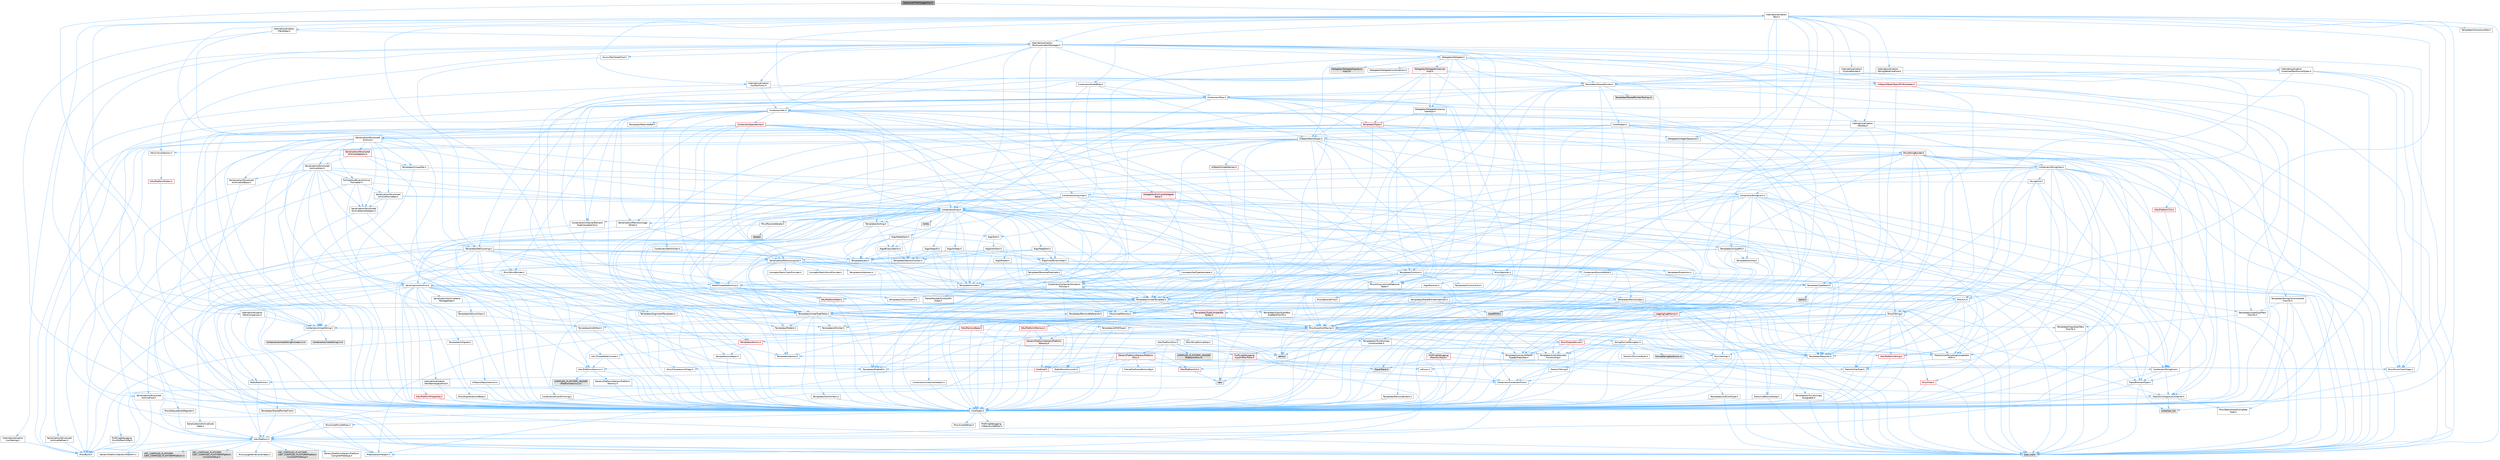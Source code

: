 digraph "SequencerFilterSuggestion.h"
{
 // INTERACTIVE_SVG=YES
 // LATEX_PDF_SIZE
  bgcolor="transparent";
  edge [fontname=Helvetica,fontsize=10,labelfontname=Helvetica,labelfontsize=10];
  node [fontname=Helvetica,fontsize=10,shape=box,height=0.2,width=0.4];
  Node1 [id="Node000001",label="SequencerFilterSuggestion.h",height=0.2,width=0.4,color="gray40", fillcolor="grey60", style="filled", fontcolor="black",tooltip=" "];
  Node1 -> Node2 [id="edge1_Node000001_Node000002",color="steelblue1",style="solid",tooltip=" "];
  Node2 [id="Node000002",label="Containers/UnrealString.h",height=0.2,width=0.4,color="grey40", fillcolor="white", style="filled",URL="$d5/dba/UnrealString_8h.html",tooltip=" "];
  Node2 -> Node3 [id="edge2_Node000002_Node000003",color="steelblue1",style="solid",tooltip=" "];
  Node3 [id="Node000003",label="Containers/UnrealStringIncludes.h.inl",height=0.2,width=0.4,color="grey60", fillcolor="#E0E0E0", style="filled",tooltip=" "];
  Node2 -> Node4 [id="edge3_Node000002_Node000004",color="steelblue1",style="solid",tooltip=" "];
  Node4 [id="Node000004",label="Containers/UnrealString.h.inl",height=0.2,width=0.4,color="grey60", fillcolor="#E0E0E0", style="filled",tooltip=" "];
  Node2 -> Node5 [id="edge4_Node000002_Node000005",color="steelblue1",style="solid",tooltip=" "];
  Node5 [id="Node000005",label="Misc/StringFormatArg.h",height=0.2,width=0.4,color="grey40", fillcolor="white", style="filled",URL="$d2/d16/StringFormatArg_8h.html",tooltip=" "];
  Node5 -> Node6 [id="edge5_Node000005_Node000006",color="steelblue1",style="solid",tooltip=" "];
  Node6 [id="Node000006",label="Containers/ContainersFwd.h",height=0.2,width=0.4,color="grey40", fillcolor="white", style="filled",URL="$d4/d0a/ContainersFwd_8h.html",tooltip=" "];
  Node6 -> Node7 [id="edge6_Node000006_Node000007",color="steelblue1",style="solid",tooltip=" "];
  Node7 [id="Node000007",label="HAL/Platform.h",height=0.2,width=0.4,color="grey40", fillcolor="white", style="filled",URL="$d9/dd0/Platform_8h.html",tooltip=" "];
  Node7 -> Node8 [id="edge7_Node000007_Node000008",color="steelblue1",style="solid",tooltip=" "];
  Node8 [id="Node000008",label="Misc/Build.h",height=0.2,width=0.4,color="grey40", fillcolor="white", style="filled",URL="$d3/dbb/Build_8h.html",tooltip=" "];
  Node7 -> Node9 [id="edge8_Node000007_Node000009",color="steelblue1",style="solid",tooltip=" "];
  Node9 [id="Node000009",label="Misc/LargeWorldCoordinates.h",height=0.2,width=0.4,color="grey40", fillcolor="white", style="filled",URL="$d2/dcb/LargeWorldCoordinates_8h.html",tooltip=" "];
  Node7 -> Node10 [id="edge9_Node000007_Node000010",color="steelblue1",style="solid",tooltip=" "];
  Node10 [id="Node000010",label="type_traits",height=0.2,width=0.4,color="grey60", fillcolor="#E0E0E0", style="filled",tooltip=" "];
  Node7 -> Node11 [id="edge10_Node000007_Node000011",color="steelblue1",style="solid",tooltip=" "];
  Node11 [id="Node000011",label="PreprocessorHelpers.h",height=0.2,width=0.4,color="grey40", fillcolor="white", style="filled",URL="$db/ddb/PreprocessorHelpers_8h.html",tooltip=" "];
  Node7 -> Node12 [id="edge11_Node000007_Node000012",color="steelblue1",style="solid",tooltip=" "];
  Node12 [id="Node000012",label="UBT_COMPILED_PLATFORM\l/UBT_COMPILED_PLATFORMPlatform\lCompilerPreSetup.h",height=0.2,width=0.4,color="grey60", fillcolor="#E0E0E0", style="filled",tooltip=" "];
  Node7 -> Node13 [id="edge12_Node000007_Node000013",color="steelblue1",style="solid",tooltip=" "];
  Node13 [id="Node000013",label="GenericPlatform/GenericPlatform\lCompilerPreSetup.h",height=0.2,width=0.4,color="grey40", fillcolor="white", style="filled",URL="$d9/dc8/GenericPlatformCompilerPreSetup_8h.html",tooltip=" "];
  Node7 -> Node14 [id="edge13_Node000007_Node000014",color="steelblue1",style="solid",tooltip=" "];
  Node14 [id="Node000014",label="GenericPlatform/GenericPlatform.h",height=0.2,width=0.4,color="grey40", fillcolor="white", style="filled",URL="$d6/d84/GenericPlatform_8h.html",tooltip=" "];
  Node7 -> Node15 [id="edge14_Node000007_Node000015",color="steelblue1",style="solid",tooltip=" "];
  Node15 [id="Node000015",label="UBT_COMPILED_PLATFORM\l/UBT_COMPILED_PLATFORMPlatform.h",height=0.2,width=0.4,color="grey60", fillcolor="#E0E0E0", style="filled",tooltip=" "];
  Node7 -> Node16 [id="edge15_Node000007_Node000016",color="steelblue1",style="solid",tooltip=" "];
  Node16 [id="Node000016",label="UBT_COMPILED_PLATFORM\l/UBT_COMPILED_PLATFORMPlatform\lCompilerSetup.h",height=0.2,width=0.4,color="grey60", fillcolor="#E0E0E0", style="filled",tooltip=" "];
  Node6 -> Node17 [id="edge16_Node000006_Node000017",color="steelblue1",style="solid",tooltip=" "];
  Node17 [id="Node000017",label="CoreTypes.h",height=0.2,width=0.4,color="grey40", fillcolor="white", style="filled",URL="$dc/dec/CoreTypes_8h.html",tooltip=" "];
  Node17 -> Node7 [id="edge17_Node000017_Node000007",color="steelblue1",style="solid",tooltip=" "];
  Node17 -> Node18 [id="edge18_Node000017_Node000018",color="steelblue1",style="solid",tooltip=" "];
  Node18 [id="Node000018",label="ProfilingDebugging\l/UMemoryDefines.h",height=0.2,width=0.4,color="grey40", fillcolor="white", style="filled",URL="$d2/da2/UMemoryDefines_8h.html",tooltip=" "];
  Node17 -> Node19 [id="edge19_Node000017_Node000019",color="steelblue1",style="solid",tooltip=" "];
  Node19 [id="Node000019",label="Misc/CoreMiscDefines.h",height=0.2,width=0.4,color="grey40", fillcolor="white", style="filled",URL="$da/d38/CoreMiscDefines_8h.html",tooltip=" "];
  Node19 -> Node7 [id="edge20_Node000019_Node000007",color="steelblue1",style="solid",tooltip=" "];
  Node19 -> Node11 [id="edge21_Node000019_Node000011",color="steelblue1",style="solid",tooltip=" "];
  Node17 -> Node20 [id="edge22_Node000017_Node000020",color="steelblue1",style="solid",tooltip=" "];
  Node20 [id="Node000020",label="Misc/CoreDefines.h",height=0.2,width=0.4,color="grey40", fillcolor="white", style="filled",URL="$d3/dd2/CoreDefines_8h.html",tooltip=" "];
  Node6 -> Node21 [id="edge23_Node000006_Node000021",color="steelblue1",style="solid",tooltip=" "];
  Node21 [id="Node000021",label="Traits/IsContiguousContainer.h",height=0.2,width=0.4,color="grey40", fillcolor="white", style="filled",URL="$d5/d3c/IsContiguousContainer_8h.html",tooltip=" "];
  Node21 -> Node17 [id="edge24_Node000021_Node000017",color="steelblue1",style="solid",tooltip=" "];
  Node21 -> Node22 [id="edge25_Node000021_Node000022",color="steelblue1",style="solid",tooltip=" "];
  Node22 [id="Node000022",label="Misc/StaticAssertComplete\lType.h",height=0.2,width=0.4,color="grey40", fillcolor="white", style="filled",URL="$d5/d4e/StaticAssertCompleteType_8h.html",tooltip=" "];
  Node21 -> Node23 [id="edge26_Node000021_Node000023",color="steelblue1",style="solid",tooltip=" "];
  Node23 [id="Node000023",label="initializer_list",height=0.2,width=0.4,color="grey60", fillcolor="#E0E0E0", style="filled",tooltip=" "];
  Node1 -> Node24 [id="edge27_Node000001_Node000024",color="steelblue1",style="solid",tooltip=" "];
  Node24 [id="Node000024",label="Internationalization\l/Text.h",height=0.2,width=0.4,color="grey40", fillcolor="white", style="filled",URL="$d6/d35/Text_8h.html",tooltip=" "];
  Node24 -> Node17 [id="edge28_Node000024_Node000017",color="steelblue1",style="solid",tooltip=" "];
  Node24 -> Node25 [id="edge29_Node000024_Node000025",color="steelblue1",style="solid",tooltip=" "];
  Node25 [id="Node000025",label="HAL/PlatformAtomics.h",height=0.2,width=0.4,color="grey40", fillcolor="white", style="filled",URL="$d3/d36/PlatformAtomics_8h.html",tooltip=" "];
  Node25 -> Node17 [id="edge30_Node000025_Node000017",color="steelblue1",style="solid",tooltip=" "];
  Node25 -> Node26 [id="edge31_Node000025_Node000026",color="steelblue1",style="solid",tooltip=" "];
  Node26 [id="Node000026",label="GenericPlatform/GenericPlatform\lAtomics.h",height=0.2,width=0.4,color="grey40", fillcolor="white", style="filled",URL="$da/d72/GenericPlatformAtomics_8h.html",tooltip=" "];
  Node26 -> Node17 [id="edge32_Node000026_Node000017",color="steelblue1",style="solid",tooltip=" "];
  Node25 -> Node27 [id="edge33_Node000025_Node000027",color="steelblue1",style="solid",tooltip=" "];
  Node27 [id="Node000027",label="COMPILED_PLATFORM_HEADER\l(PlatformAtomics.h)",height=0.2,width=0.4,color="grey60", fillcolor="#E0E0E0", style="filled",tooltip=" "];
  Node24 -> Node28 [id="edge34_Node000024_Node000028",color="steelblue1",style="solid",tooltip=" "];
  Node28 [id="Node000028",label="Misc/AssertionMacros.h",height=0.2,width=0.4,color="grey40", fillcolor="white", style="filled",URL="$d0/dfa/AssertionMacros_8h.html",tooltip=" "];
  Node28 -> Node17 [id="edge35_Node000028_Node000017",color="steelblue1",style="solid",tooltip=" "];
  Node28 -> Node7 [id="edge36_Node000028_Node000007",color="steelblue1",style="solid",tooltip=" "];
  Node28 -> Node29 [id="edge37_Node000028_Node000029",color="steelblue1",style="solid",tooltip=" "];
  Node29 [id="Node000029",label="HAL/PlatformMisc.h",height=0.2,width=0.4,color="grey40", fillcolor="white", style="filled",URL="$d0/df5/PlatformMisc_8h.html",tooltip=" "];
  Node29 -> Node17 [id="edge38_Node000029_Node000017",color="steelblue1",style="solid",tooltip=" "];
  Node29 -> Node30 [id="edge39_Node000029_Node000030",color="steelblue1",style="solid",tooltip=" "];
  Node30 [id="Node000030",label="GenericPlatform/GenericPlatform\lMisc.h",height=0.2,width=0.4,color="red", fillcolor="#FFF0F0", style="filled",URL="$db/d9a/GenericPlatformMisc_8h.html",tooltip=" "];
  Node30 -> Node31 [id="edge40_Node000030_Node000031",color="steelblue1",style="solid",tooltip=" "];
  Node31 [id="Node000031",label="Containers/StringFwd.h",height=0.2,width=0.4,color="grey40", fillcolor="white", style="filled",URL="$df/d37/StringFwd_8h.html",tooltip=" "];
  Node31 -> Node17 [id="edge41_Node000031_Node000017",color="steelblue1",style="solid",tooltip=" "];
  Node31 -> Node32 [id="edge42_Node000031_Node000032",color="steelblue1",style="solid",tooltip=" "];
  Node32 [id="Node000032",label="Traits/ElementType.h",height=0.2,width=0.4,color="grey40", fillcolor="white", style="filled",URL="$d5/d4f/ElementType_8h.html",tooltip=" "];
  Node32 -> Node7 [id="edge43_Node000032_Node000007",color="steelblue1",style="solid",tooltip=" "];
  Node32 -> Node23 [id="edge44_Node000032_Node000023",color="steelblue1",style="solid",tooltip=" "];
  Node32 -> Node10 [id="edge45_Node000032_Node000010",color="steelblue1",style="solid",tooltip=" "];
  Node31 -> Node21 [id="edge46_Node000031_Node000021",color="steelblue1",style="solid",tooltip=" "];
  Node30 -> Node33 [id="edge47_Node000030_Node000033",color="steelblue1",style="solid",tooltip=" "];
  Node33 [id="Node000033",label="CoreFwd.h",height=0.2,width=0.4,color="red", fillcolor="#FFF0F0", style="filled",URL="$d1/d1e/CoreFwd_8h.html",tooltip=" "];
  Node33 -> Node17 [id="edge48_Node000033_Node000017",color="steelblue1",style="solid",tooltip=" "];
  Node33 -> Node6 [id="edge49_Node000033_Node000006",color="steelblue1",style="solid",tooltip=" "];
  Node33 -> Node34 [id="edge50_Node000033_Node000034",color="steelblue1",style="solid",tooltip=" "];
  Node34 [id="Node000034",label="Math/MathFwd.h",height=0.2,width=0.4,color="grey40", fillcolor="white", style="filled",URL="$d2/d10/MathFwd_8h.html",tooltip=" "];
  Node34 -> Node7 [id="edge51_Node000034_Node000007",color="steelblue1",style="solid",tooltip=" "];
  Node30 -> Node17 [id="edge52_Node000030_Node000017",color="steelblue1",style="solid",tooltip=" "];
  Node30 -> Node36 [id="edge53_Node000030_Node000036",color="steelblue1",style="solid",tooltip=" "];
  Node36 [id="Node000036",label="FramePro/FrameProConfig.h",height=0.2,width=0.4,color="grey40", fillcolor="white", style="filled",URL="$d7/d90/FrameProConfig_8h.html",tooltip=" "];
  Node30 -> Node37 [id="edge54_Node000030_Node000037",color="steelblue1",style="solid",tooltip=" "];
  Node37 [id="Node000037",label="HAL/PlatformCrt.h",height=0.2,width=0.4,color="red", fillcolor="#FFF0F0", style="filled",URL="$d8/d75/PlatformCrt_8h.html",tooltip=" "];
  Node37 -> Node38 [id="edge55_Node000037_Node000038",color="steelblue1",style="solid",tooltip=" "];
  Node38 [id="Node000038",label="new",height=0.2,width=0.4,color="grey60", fillcolor="#E0E0E0", style="filled",tooltip=" "];
  Node30 -> Node47 [id="edge56_Node000030_Node000047",color="steelblue1",style="solid",tooltip=" "];
  Node47 [id="Node000047",label="Math/NumericLimits.h",height=0.2,width=0.4,color="grey40", fillcolor="white", style="filled",URL="$df/d1b/NumericLimits_8h.html",tooltip=" "];
  Node47 -> Node17 [id="edge57_Node000047_Node000017",color="steelblue1",style="solid",tooltip=" "];
  Node30 -> Node48 [id="edge58_Node000030_Node000048",color="steelblue1",style="solid",tooltip=" "];
  Node48 [id="Node000048",label="Misc/CompressionFlags.h",height=0.2,width=0.4,color="grey40", fillcolor="white", style="filled",URL="$d9/d76/CompressionFlags_8h.html",tooltip=" "];
  Node30 -> Node49 [id="edge59_Node000030_Node000049",color="steelblue1",style="solid",tooltip=" "];
  Node49 [id="Node000049",label="Misc/EnumClassFlags.h",height=0.2,width=0.4,color="grey40", fillcolor="white", style="filled",URL="$d8/de7/EnumClassFlags_8h.html",tooltip=" "];
  Node30 -> Node50 [id="edge60_Node000030_Node000050",color="steelblue1",style="solid",tooltip=" "];
  Node50 [id="Node000050",label="ProfilingDebugging\l/CsvProfilerConfig.h",height=0.2,width=0.4,color="grey40", fillcolor="white", style="filled",URL="$d3/d88/CsvProfilerConfig_8h.html",tooltip=" "];
  Node50 -> Node8 [id="edge61_Node000050_Node000008",color="steelblue1",style="solid",tooltip=" "];
  Node29 -> Node52 [id="edge62_Node000029_Node000052",color="steelblue1",style="solid",tooltip=" "];
  Node52 [id="Node000052",label="COMPILED_PLATFORM_HEADER\l(PlatformMisc.h)",height=0.2,width=0.4,color="grey60", fillcolor="#E0E0E0", style="filled",tooltip=" "];
  Node29 -> Node53 [id="edge63_Node000029_Node000053",color="steelblue1",style="solid",tooltip=" "];
  Node53 [id="Node000053",label="ProfilingDebugging\l/CpuProfilerTrace.h",height=0.2,width=0.4,color="red", fillcolor="#FFF0F0", style="filled",URL="$da/dcb/CpuProfilerTrace_8h.html",tooltip=" "];
  Node53 -> Node17 [id="edge64_Node000053_Node000017",color="steelblue1",style="solid",tooltip=" "];
  Node53 -> Node6 [id="edge65_Node000053_Node000006",color="steelblue1",style="solid",tooltip=" "];
  Node53 -> Node25 [id="edge66_Node000053_Node000025",color="steelblue1",style="solid",tooltip=" "];
  Node53 -> Node11 [id="edge67_Node000053_Node000011",color="steelblue1",style="solid",tooltip=" "];
  Node53 -> Node8 [id="edge68_Node000053_Node000008",color="steelblue1",style="solid",tooltip=" "];
  Node53 -> Node57 [id="edge69_Node000053_Node000057",color="steelblue1",style="solid",tooltip=" "];
  Node57 [id="Node000057",label="Trace/Trace.h",height=0.2,width=0.4,color="grey60", fillcolor="#E0E0E0", style="filled",tooltip=" "];
  Node28 -> Node11 [id="edge70_Node000028_Node000011",color="steelblue1",style="solid",tooltip=" "];
  Node28 -> Node58 [id="edge71_Node000028_Node000058",color="steelblue1",style="solid",tooltip=" "];
  Node58 [id="Node000058",label="Templates/EnableIf.h",height=0.2,width=0.4,color="grey40", fillcolor="white", style="filled",URL="$d7/d60/EnableIf_8h.html",tooltip=" "];
  Node58 -> Node17 [id="edge72_Node000058_Node000017",color="steelblue1",style="solid",tooltip=" "];
  Node28 -> Node59 [id="edge73_Node000028_Node000059",color="steelblue1",style="solid",tooltip=" "];
  Node59 [id="Node000059",label="Templates/IsArrayOrRefOf\lTypeByPredicate.h",height=0.2,width=0.4,color="grey40", fillcolor="white", style="filled",URL="$d6/da1/IsArrayOrRefOfTypeByPredicate_8h.html",tooltip=" "];
  Node59 -> Node17 [id="edge74_Node000059_Node000017",color="steelblue1",style="solid",tooltip=" "];
  Node28 -> Node60 [id="edge75_Node000028_Node000060",color="steelblue1",style="solid",tooltip=" "];
  Node60 [id="Node000060",label="Templates/IsValidVariadic\lFunctionArg.h",height=0.2,width=0.4,color="grey40", fillcolor="white", style="filled",URL="$d0/dc8/IsValidVariadicFunctionArg_8h.html",tooltip=" "];
  Node60 -> Node17 [id="edge76_Node000060_Node000017",color="steelblue1",style="solid",tooltip=" "];
  Node60 -> Node61 [id="edge77_Node000060_Node000061",color="steelblue1",style="solid",tooltip=" "];
  Node61 [id="Node000061",label="IsEnum.h",height=0.2,width=0.4,color="grey40", fillcolor="white", style="filled",URL="$d4/de5/IsEnum_8h.html",tooltip=" "];
  Node60 -> Node10 [id="edge78_Node000060_Node000010",color="steelblue1",style="solid",tooltip=" "];
  Node28 -> Node62 [id="edge79_Node000028_Node000062",color="steelblue1",style="solid",tooltip=" "];
  Node62 [id="Node000062",label="Traits/IsCharEncodingCompatible\lWith.h",height=0.2,width=0.4,color="grey40", fillcolor="white", style="filled",URL="$df/dd1/IsCharEncodingCompatibleWith_8h.html",tooltip=" "];
  Node62 -> Node10 [id="edge80_Node000062_Node000010",color="steelblue1",style="solid",tooltip=" "];
  Node62 -> Node63 [id="edge81_Node000062_Node000063",color="steelblue1",style="solid",tooltip=" "];
  Node63 [id="Node000063",label="Traits/IsCharType.h",height=0.2,width=0.4,color="grey40", fillcolor="white", style="filled",URL="$db/d51/IsCharType_8h.html",tooltip=" "];
  Node63 -> Node17 [id="edge82_Node000063_Node000017",color="steelblue1",style="solid",tooltip=" "];
  Node28 -> Node64 [id="edge83_Node000028_Node000064",color="steelblue1",style="solid",tooltip=" "];
  Node64 [id="Node000064",label="Misc/VarArgs.h",height=0.2,width=0.4,color="grey40", fillcolor="white", style="filled",URL="$d5/d6f/VarArgs_8h.html",tooltip=" "];
  Node64 -> Node17 [id="edge84_Node000064_Node000017",color="steelblue1",style="solid",tooltip=" "];
  Node28 -> Node65 [id="edge85_Node000028_Node000065",color="steelblue1",style="solid",tooltip=" "];
  Node65 [id="Node000065",label="String/FormatStringSan.h",height=0.2,width=0.4,color="grey40", fillcolor="white", style="filled",URL="$d3/d8b/FormatStringSan_8h.html",tooltip=" "];
  Node65 -> Node10 [id="edge86_Node000065_Node000010",color="steelblue1",style="solid",tooltip=" "];
  Node65 -> Node17 [id="edge87_Node000065_Node000017",color="steelblue1",style="solid",tooltip=" "];
  Node65 -> Node66 [id="edge88_Node000065_Node000066",color="steelblue1",style="solid",tooltip=" "];
  Node66 [id="Node000066",label="Templates/Requires.h",height=0.2,width=0.4,color="grey40", fillcolor="white", style="filled",URL="$dc/d96/Requires_8h.html",tooltip=" "];
  Node66 -> Node58 [id="edge89_Node000066_Node000058",color="steelblue1",style="solid",tooltip=" "];
  Node66 -> Node10 [id="edge90_Node000066_Node000010",color="steelblue1",style="solid",tooltip=" "];
  Node65 -> Node67 [id="edge91_Node000065_Node000067",color="steelblue1",style="solid",tooltip=" "];
  Node67 [id="Node000067",label="Templates/Identity.h",height=0.2,width=0.4,color="grey40", fillcolor="white", style="filled",URL="$d0/dd5/Identity_8h.html",tooltip=" "];
  Node65 -> Node60 [id="edge92_Node000065_Node000060",color="steelblue1",style="solid",tooltip=" "];
  Node65 -> Node63 [id="edge93_Node000065_Node000063",color="steelblue1",style="solid",tooltip=" "];
  Node65 -> Node68 [id="edge94_Node000065_Node000068",color="steelblue1",style="solid",tooltip=" "];
  Node68 [id="Node000068",label="Traits/IsTEnumAsByte.h",height=0.2,width=0.4,color="grey40", fillcolor="white", style="filled",URL="$d1/de6/IsTEnumAsByte_8h.html",tooltip=" "];
  Node65 -> Node69 [id="edge95_Node000065_Node000069",color="steelblue1",style="solid",tooltip=" "];
  Node69 [id="Node000069",label="Traits/IsTString.h",height=0.2,width=0.4,color="grey40", fillcolor="white", style="filled",URL="$d0/df8/IsTString_8h.html",tooltip=" "];
  Node69 -> Node6 [id="edge96_Node000069_Node000006",color="steelblue1",style="solid",tooltip=" "];
  Node65 -> Node6 [id="edge97_Node000065_Node000006",color="steelblue1",style="solid",tooltip=" "];
  Node65 -> Node70 [id="edge98_Node000065_Node000070",color="steelblue1",style="solid",tooltip=" "];
  Node70 [id="Node000070",label="FormatStringSanErrors.inl",height=0.2,width=0.4,color="grey60", fillcolor="#E0E0E0", style="filled",tooltip=" "];
  Node28 -> Node71 [id="edge99_Node000028_Node000071",color="steelblue1",style="solid",tooltip=" "];
  Node71 [id="Node000071",label="atomic",height=0.2,width=0.4,color="grey60", fillcolor="#E0E0E0", style="filled",tooltip=" "];
  Node24 -> Node49 [id="edge100_Node000024_Node000049",color="steelblue1",style="solid",tooltip=" "];
  Node24 -> Node72 [id="edge101_Node000024_Node000072",color="steelblue1",style="solid",tooltip=" "];
  Node72 [id="Node000072",label="Templates/UnrealTypeTraits.h",height=0.2,width=0.4,color="grey40", fillcolor="white", style="filled",URL="$d2/d2d/UnrealTypeTraits_8h.html",tooltip=" "];
  Node72 -> Node17 [id="edge102_Node000072_Node000017",color="steelblue1",style="solid",tooltip=" "];
  Node72 -> Node73 [id="edge103_Node000072_Node000073",color="steelblue1",style="solid",tooltip=" "];
  Node73 [id="Node000073",label="Templates/IsPointer.h",height=0.2,width=0.4,color="grey40", fillcolor="white", style="filled",URL="$d7/d05/IsPointer_8h.html",tooltip=" "];
  Node73 -> Node17 [id="edge104_Node000073_Node000017",color="steelblue1",style="solid",tooltip=" "];
  Node72 -> Node28 [id="edge105_Node000072_Node000028",color="steelblue1",style="solid",tooltip=" "];
  Node72 -> Node74 [id="edge106_Node000072_Node000074",color="steelblue1",style="solid",tooltip=" "];
  Node74 [id="Node000074",label="Templates/AndOrNot.h",height=0.2,width=0.4,color="grey40", fillcolor="white", style="filled",URL="$db/d0a/AndOrNot_8h.html",tooltip=" "];
  Node74 -> Node17 [id="edge107_Node000074_Node000017",color="steelblue1",style="solid",tooltip=" "];
  Node72 -> Node58 [id="edge108_Node000072_Node000058",color="steelblue1",style="solid",tooltip=" "];
  Node72 -> Node75 [id="edge109_Node000072_Node000075",color="steelblue1",style="solid",tooltip=" "];
  Node75 [id="Node000075",label="Templates/IsArithmetic.h",height=0.2,width=0.4,color="grey40", fillcolor="white", style="filled",URL="$d2/d5d/IsArithmetic_8h.html",tooltip=" "];
  Node75 -> Node17 [id="edge110_Node000075_Node000017",color="steelblue1",style="solid",tooltip=" "];
  Node72 -> Node61 [id="edge111_Node000072_Node000061",color="steelblue1",style="solid",tooltip=" "];
  Node72 -> Node76 [id="edge112_Node000072_Node000076",color="steelblue1",style="solid",tooltip=" "];
  Node76 [id="Node000076",label="Templates/Models.h",height=0.2,width=0.4,color="grey40", fillcolor="white", style="filled",URL="$d3/d0c/Models_8h.html",tooltip=" "];
  Node76 -> Node67 [id="edge113_Node000076_Node000067",color="steelblue1",style="solid",tooltip=" "];
  Node72 -> Node77 [id="edge114_Node000072_Node000077",color="steelblue1",style="solid",tooltip=" "];
  Node77 [id="Node000077",label="Templates/IsPODType.h",height=0.2,width=0.4,color="grey40", fillcolor="white", style="filled",URL="$d7/db1/IsPODType_8h.html",tooltip=" "];
  Node77 -> Node17 [id="edge115_Node000077_Node000017",color="steelblue1",style="solid",tooltip=" "];
  Node72 -> Node78 [id="edge116_Node000072_Node000078",color="steelblue1",style="solid",tooltip=" "];
  Node78 [id="Node000078",label="Templates/IsUECoreType.h",height=0.2,width=0.4,color="grey40", fillcolor="white", style="filled",URL="$d1/db8/IsUECoreType_8h.html",tooltip=" "];
  Node78 -> Node17 [id="edge117_Node000078_Node000017",color="steelblue1",style="solid",tooltip=" "];
  Node78 -> Node10 [id="edge118_Node000078_Node000010",color="steelblue1",style="solid",tooltip=" "];
  Node72 -> Node79 [id="edge119_Node000072_Node000079",color="steelblue1",style="solid",tooltip=" "];
  Node79 [id="Node000079",label="Templates/IsTriviallyCopy\lConstructible.h",height=0.2,width=0.4,color="grey40", fillcolor="white", style="filled",URL="$d3/d78/IsTriviallyCopyConstructible_8h.html",tooltip=" "];
  Node79 -> Node17 [id="edge120_Node000079_Node000017",color="steelblue1",style="solid",tooltip=" "];
  Node79 -> Node10 [id="edge121_Node000079_Node000010",color="steelblue1",style="solid",tooltip=" "];
  Node24 -> Node80 [id="edge122_Node000024_Node000080",color="steelblue1",style="solid",tooltip=" "];
  Node80 [id="Node000080",label="Containers/Array.h",height=0.2,width=0.4,color="grey40", fillcolor="white", style="filled",URL="$df/dd0/Array_8h.html",tooltip=" "];
  Node80 -> Node17 [id="edge123_Node000080_Node000017",color="steelblue1",style="solid",tooltip=" "];
  Node80 -> Node28 [id="edge124_Node000080_Node000028",color="steelblue1",style="solid",tooltip=" "];
  Node80 -> Node81 [id="edge125_Node000080_Node000081",color="steelblue1",style="solid",tooltip=" "];
  Node81 [id="Node000081",label="Misc/IntrusiveUnsetOptional\lState.h",height=0.2,width=0.4,color="grey40", fillcolor="white", style="filled",URL="$d2/d0a/IntrusiveUnsetOptionalState_8h.html",tooltip=" "];
  Node81 -> Node82 [id="edge126_Node000081_Node000082",color="steelblue1",style="solid",tooltip=" "];
  Node82 [id="Node000082",label="Misc/OptionalFwd.h",height=0.2,width=0.4,color="grey40", fillcolor="white", style="filled",URL="$dc/d50/OptionalFwd_8h.html",tooltip=" "];
  Node80 -> Node83 [id="edge127_Node000080_Node000083",color="steelblue1",style="solid",tooltip=" "];
  Node83 [id="Node000083",label="Misc/ReverseIterate.h",height=0.2,width=0.4,color="grey40", fillcolor="white", style="filled",URL="$db/de3/ReverseIterate_8h.html",tooltip=" "];
  Node83 -> Node7 [id="edge128_Node000083_Node000007",color="steelblue1",style="solid",tooltip=" "];
  Node83 -> Node84 [id="edge129_Node000083_Node000084",color="steelblue1",style="solid",tooltip=" "];
  Node84 [id="Node000084",label="iterator",height=0.2,width=0.4,color="grey60", fillcolor="#E0E0E0", style="filled",tooltip=" "];
  Node80 -> Node85 [id="edge130_Node000080_Node000085",color="steelblue1",style="solid",tooltip=" "];
  Node85 [id="Node000085",label="HAL/UnrealMemory.h",height=0.2,width=0.4,color="grey40", fillcolor="white", style="filled",URL="$d9/d96/UnrealMemory_8h.html",tooltip=" "];
  Node85 -> Node17 [id="edge131_Node000085_Node000017",color="steelblue1",style="solid",tooltip=" "];
  Node85 -> Node86 [id="edge132_Node000085_Node000086",color="steelblue1",style="solid",tooltip=" "];
  Node86 [id="Node000086",label="GenericPlatform/GenericPlatform\lMemory.h",height=0.2,width=0.4,color="red", fillcolor="#FFF0F0", style="filled",URL="$dd/d22/GenericPlatformMemory_8h.html",tooltip=" "];
  Node86 -> Node33 [id="edge133_Node000086_Node000033",color="steelblue1",style="solid",tooltip=" "];
  Node86 -> Node17 [id="edge134_Node000086_Node000017",color="steelblue1",style="solid",tooltip=" "];
  Node86 -> Node87 [id="edge135_Node000086_Node000087",color="steelblue1",style="solid",tooltip=" "];
  Node87 [id="Node000087",label="HAL/PlatformString.h",height=0.2,width=0.4,color="red", fillcolor="#FFF0F0", style="filled",URL="$db/db5/PlatformString_8h.html",tooltip=" "];
  Node87 -> Node17 [id="edge136_Node000087_Node000017",color="steelblue1",style="solid",tooltip=" "];
  Node85 -> Node89 [id="edge137_Node000085_Node000089",color="steelblue1",style="solid",tooltip=" "];
  Node89 [id="Node000089",label="HAL/MemoryBase.h",height=0.2,width=0.4,color="red", fillcolor="#FFF0F0", style="filled",URL="$d6/d9f/MemoryBase_8h.html",tooltip=" "];
  Node89 -> Node17 [id="edge138_Node000089_Node000017",color="steelblue1",style="solid",tooltip=" "];
  Node89 -> Node25 [id="edge139_Node000089_Node000025",color="steelblue1",style="solid",tooltip=" "];
  Node89 -> Node37 [id="edge140_Node000089_Node000037",color="steelblue1",style="solid",tooltip=" "];
  Node89 -> Node91 [id="edge141_Node000089_Node000091",color="steelblue1",style="solid",tooltip=" "];
  Node91 [id="Node000091",label="Misc/OutputDevice.h",height=0.2,width=0.4,color="red", fillcolor="#FFF0F0", style="filled",URL="$d7/d32/OutputDevice_8h.html",tooltip=" "];
  Node91 -> Node33 [id="edge142_Node000091_Node000033",color="steelblue1",style="solid",tooltip=" "];
  Node91 -> Node17 [id="edge143_Node000091_Node000017",color="steelblue1",style="solid",tooltip=" "];
  Node91 -> Node64 [id="edge144_Node000091_Node000064",color="steelblue1",style="solid",tooltip=" "];
  Node91 -> Node59 [id="edge145_Node000091_Node000059",color="steelblue1",style="solid",tooltip=" "];
  Node91 -> Node60 [id="edge146_Node000091_Node000060",color="steelblue1",style="solid",tooltip=" "];
  Node91 -> Node62 [id="edge147_Node000091_Node000062",color="steelblue1",style="solid",tooltip=" "];
  Node89 -> Node93 [id="edge148_Node000089_Node000093",color="steelblue1",style="solid",tooltip=" "];
  Node93 [id="Node000093",label="Templates/Atomic.h",height=0.2,width=0.4,color="red", fillcolor="#FFF0F0", style="filled",URL="$d3/d91/Atomic_8h.html",tooltip=" "];
  Node93 -> Node94 [id="edge149_Node000093_Node000094",color="steelblue1",style="solid",tooltip=" "];
  Node94 [id="Node000094",label="HAL/ThreadSafeCounter.h",height=0.2,width=0.4,color="grey40", fillcolor="white", style="filled",URL="$dc/dc9/ThreadSafeCounter_8h.html",tooltip=" "];
  Node94 -> Node17 [id="edge150_Node000094_Node000017",color="steelblue1",style="solid",tooltip=" "];
  Node94 -> Node25 [id="edge151_Node000094_Node000025",color="steelblue1",style="solid",tooltip=" "];
  Node93 -> Node96 [id="edge152_Node000093_Node000096",color="steelblue1",style="solid",tooltip=" "];
  Node96 [id="Node000096",label="Templates/IsIntegral.h",height=0.2,width=0.4,color="grey40", fillcolor="white", style="filled",URL="$da/d64/IsIntegral_8h.html",tooltip=" "];
  Node96 -> Node17 [id="edge153_Node000096_Node000017",color="steelblue1",style="solid",tooltip=" "];
  Node93 -> Node71 [id="edge154_Node000093_Node000071",color="steelblue1",style="solid",tooltip=" "];
  Node85 -> Node100 [id="edge155_Node000085_Node000100",color="steelblue1",style="solid",tooltip=" "];
  Node100 [id="Node000100",label="HAL/PlatformMemory.h",height=0.2,width=0.4,color="red", fillcolor="#FFF0F0", style="filled",URL="$de/d68/PlatformMemory_8h.html",tooltip=" "];
  Node100 -> Node17 [id="edge156_Node000100_Node000017",color="steelblue1",style="solid",tooltip=" "];
  Node100 -> Node86 [id="edge157_Node000100_Node000086",color="steelblue1",style="solid",tooltip=" "];
  Node85 -> Node102 [id="edge158_Node000085_Node000102",color="steelblue1",style="solid",tooltip=" "];
  Node102 [id="Node000102",label="ProfilingDebugging\l/MemoryTrace.h",height=0.2,width=0.4,color="red", fillcolor="#FFF0F0", style="filled",URL="$da/dd7/MemoryTrace_8h.html",tooltip=" "];
  Node102 -> Node7 [id="edge159_Node000102_Node000007",color="steelblue1",style="solid",tooltip=" "];
  Node102 -> Node49 [id="edge160_Node000102_Node000049",color="steelblue1",style="solid",tooltip=" "];
  Node102 -> Node57 [id="edge161_Node000102_Node000057",color="steelblue1",style="solid",tooltip=" "];
  Node85 -> Node73 [id="edge162_Node000085_Node000073",color="steelblue1",style="solid",tooltip=" "];
  Node80 -> Node72 [id="edge163_Node000080_Node000072",color="steelblue1",style="solid",tooltip=" "];
  Node80 -> Node103 [id="edge164_Node000080_Node000103",color="steelblue1",style="solid",tooltip=" "];
  Node103 [id="Node000103",label="Templates/UnrealTemplate.h",height=0.2,width=0.4,color="grey40", fillcolor="white", style="filled",URL="$d4/d24/UnrealTemplate_8h.html",tooltip=" "];
  Node103 -> Node17 [id="edge165_Node000103_Node000017",color="steelblue1",style="solid",tooltip=" "];
  Node103 -> Node73 [id="edge166_Node000103_Node000073",color="steelblue1",style="solid",tooltip=" "];
  Node103 -> Node85 [id="edge167_Node000103_Node000085",color="steelblue1",style="solid",tooltip=" "];
  Node103 -> Node104 [id="edge168_Node000103_Node000104",color="steelblue1",style="solid",tooltip=" "];
  Node104 [id="Node000104",label="Templates/CopyQualifiers\lAndRefsFromTo.h",height=0.2,width=0.4,color="grey40", fillcolor="white", style="filled",URL="$d3/db3/CopyQualifiersAndRefsFromTo_8h.html",tooltip=" "];
  Node104 -> Node105 [id="edge169_Node000104_Node000105",color="steelblue1",style="solid",tooltip=" "];
  Node105 [id="Node000105",label="Templates/CopyQualifiers\lFromTo.h",height=0.2,width=0.4,color="grey40", fillcolor="white", style="filled",URL="$d5/db4/CopyQualifiersFromTo_8h.html",tooltip=" "];
  Node103 -> Node72 [id="edge170_Node000103_Node000072",color="steelblue1",style="solid",tooltip=" "];
  Node103 -> Node106 [id="edge171_Node000103_Node000106",color="steelblue1",style="solid",tooltip=" "];
  Node106 [id="Node000106",label="Templates/RemoveReference.h",height=0.2,width=0.4,color="grey40", fillcolor="white", style="filled",URL="$da/dbe/RemoveReference_8h.html",tooltip=" "];
  Node106 -> Node17 [id="edge172_Node000106_Node000017",color="steelblue1",style="solid",tooltip=" "];
  Node103 -> Node66 [id="edge173_Node000103_Node000066",color="steelblue1",style="solid",tooltip=" "];
  Node103 -> Node107 [id="edge174_Node000103_Node000107",color="steelblue1",style="solid",tooltip=" "];
  Node107 [id="Node000107",label="Templates/TypeCompatible\lBytes.h",height=0.2,width=0.4,color="red", fillcolor="#FFF0F0", style="filled",URL="$df/d0a/TypeCompatibleBytes_8h.html",tooltip=" "];
  Node107 -> Node17 [id="edge175_Node000107_Node000017",color="steelblue1",style="solid",tooltip=" "];
  Node107 -> Node38 [id="edge176_Node000107_Node000038",color="steelblue1",style="solid",tooltip=" "];
  Node107 -> Node10 [id="edge177_Node000107_Node000010",color="steelblue1",style="solid",tooltip=" "];
  Node103 -> Node67 [id="edge178_Node000103_Node000067",color="steelblue1",style="solid",tooltip=" "];
  Node103 -> Node21 [id="edge179_Node000103_Node000021",color="steelblue1",style="solid",tooltip=" "];
  Node103 -> Node108 [id="edge180_Node000103_Node000108",color="steelblue1",style="solid",tooltip=" "];
  Node108 [id="Node000108",label="Traits/UseBitwiseSwap.h",height=0.2,width=0.4,color="grey40", fillcolor="white", style="filled",URL="$db/df3/UseBitwiseSwap_8h.html",tooltip=" "];
  Node108 -> Node17 [id="edge181_Node000108_Node000017",color="steelblue1",style="solid",tooltip=" "];
  Node108 -> Node10 [id="edge182_Node000108_Node000010",color="steelblue1",style="solid",tooltip=" "];
  Node103 -> Node10 [id="edge183_Node000103_Node000010",color="steelblue1",style="solid",tooltip=" "];
  Node80 -> Node109 [id="edge184_Node000080_Node000109",color="steelblue1",style="solid",tooltip=" "];
  Node109 [id="Node000109",label="Containers/AllowShrinking.h",height=0.2,width=0.4,color="grey40", fillcolor="white", style="filled",URL="$d7/d1a/AllowShrinking_8h.html",tooltip=" "];
  Node109 -> Node17 [id="edge185_Node000109_Node000017",color="steelblue1",style="solid",tooltip=" "];
  Node80 -> Node110 [id="edge186_Node000080_Node000110",color="steelblue1",style="solid",tooltip=" "];
  Node110 [id="Node000110",label="Containers/ContainerAllocation\lPolicies.h",height=0.2,width=0.4,color="grey40", fillcolor="white", style="filled",URL="$d7/dff/ContainerAllocationPolicies_8h.html",tooltip=" "];
  Node110 -> Node17 [id="edge187_Node000110_Node000017",color="steelblue1",style="solid",tooltip=" "];
  Node110 -> Node111 [id="edge188_Node000110_Node000111",color="steelblue1",style="solid",tooltip=" "];
  Node111 [id="Node000111",label="Containers/ContainerHelpers.h",height=0.2,width=0.4,color="grey40", fillcolor="white", style="filled",URL="$d7/d33/ContainerHelpers_8h.html",tooltip=" "];
  Node111 -> Node17 [id="edge189_Node000111_Node000017",color="steelblue1",style="solid",tooltip=" "];
  Node110 -> Node110 [id="edge190_Node000110_Node000110",color="steelblue1",style="solid",tooltip=" "];
  Node110 -> Node112 [id="edge191_Node000110_Node000112",color="steelblue1",style="solid",tooltip=" "];
  Node112 [id="Node000112",label="HAL/PlatformMath.h",height=0.2,width=0.4,color="red", fillcolor="#FFF0F0", style="filled",URL="$dc/d53/PlatformMath_8h.html",tooltip=" "];
  Node112 -> Node17 [id="edge192_Node000112_Node000017",color="steelblue1",style="solid",tooltip=" "];
  Node110 -> Node85 [id="edge193_Node000110_Node000085",color="steelblue1",style="solid",tooltip=" "];
  Node110 -> Node47 [id="edge194_Node000110_Node000047",color="steelblue1",style="solid",tooltip=" "];
  Node110 -> Node28 [id="edge195_Node000110_Node000028",color="steelblue1",style="solid",tooltip=" "];
  Node110 -> Node120 [id="edge196_Node000110_Node000120",color="steelblue1",style="solid",tooltip=" "];
  Node120 [id="Node000120",label="Templates/IsPolymorphic.h",height=0.2,width=0.4,color="grey40", fillcolor="white", style="filled",URL="$dc/d20/IsPolymorphic_8h.html",tooltip=" "];
  Node110 -> Node121 [id="edge197_Node000110_Node000121",color="steelblue1",style="solid",tooltip=" "];
  Node121 [id="Node000121",label="Templates/MemoryOps.h",height=0.2,width=0.4,color="grey40", fillcolor="white", style="filled",URL="$db/dea/MemoryOps_8h.html",tooltip=" "];
  Node121 -> Node17 [id="edge198_Node000121_Node000017",color="steelblue1",style="solid",tooltip=" "];
  Node121 -> Node85 [id="edge199_Node000121_Node000085",color="steelblue1",style="solid",tooltip=" "];
  Node121 -> Node98 [id="edge200_Node000121_Node000098",color="steelblue1",style="solid",tooltip=" "];
  Node98 [id="Node000098",label="Templates/IsTriviallyCopy\lAssignable.h",height=0.2,width=0.4,color="grey40", fillcolor="white", style="filled",URL="$d2/df2/IsTriviallyCopyAssignable_8h.html",tooltip=" "];
  Node98 -> Node17 [id="edge201_Node000098_Node000017",color="steelblue1",style="solid",tooltip=" "];
  Node98 -> Node10 [id="edge202_Node000098_Node000010",color="steelblue1",style="solid",tooltip=" "];
  Node121 -> Node79 [id="edge203_Node000121_Node000079",color="steelblue1",style="solid",tooltip=" "];
  Node121 -> Node66 [id="edge204_Node000121_Node000066",color="steelblue1",style="solid",tooltip=" "];
  Node121 -> Node72 [id="edge205_Node000121_Node000072",color="steelblue1",style="solid",tooltip=" "];
  Node121 -> Node108 [id="edge206_Node000121_Node000108",color="steelblue1",style="solid",tooltip=" "];
  Node121 -> Node38 [id="edge207_Node000121_Node000038",color="steelblue1",style="solid",tooltip=" "];
  Node121 -> Node10 [id="edge208_Node000121_Node000010",color="steelblue1",style="solid",tooltip=" "];
  Node110 -> Node107 [id="edge209_Node000110_Node000107",color="steelblue1",style="solid",tooltip=" "];
  Node110 -> Node10 [id="edge210_Node000110_Node000010",color="steelblue1",style="solid",tooltip=" "];
  Node80 -> Node122 [id="edge211_Node000080_Node000122",color="steelblue1",style="solid",tooltip=" "];
  Node122 [id="Node000122",label="Containers/ContainerElement\lTypeCompatibility.h",height=0.2,width=0.4,color="grey40", fillcolor="white", style="filled",URL="$df/ddf/ContainerElementTypeCompatibility_8h.html",tooltip=" "];
  Node122 -> Node17 [id="edge212_Node000122_Node000017",color="steelblue1",style="solid",tooltip=" "];
  Node122 -> Node72 [id="edge213_Node000122_Node000072",color="steelblue1",style="solid",tooltip=" "];
  Node80 -> Node123 [id="edge214_Node000080_Node000123",color="steelblue1",style="solid",tooltip=" "];
  Node123 [id="Node000123",label="Serialization/Archive.h",height=0.2,width=0.4,color="grey40", fillcolor="white", style="filled",URL="$d7/d3b/Archive_8h.html",tooltip=" "];
  Node123 -> Node33 [id="edge215_Node000123_Node000033",color="steelblue1",style="solid",tooltip=" "];
  Node123 -> Node17 [id="edge216_Node000123_Node000017",color="steelblue1",style="solid",tooltip=" "];
  Node123 -> Node124 [id="edge217_Node000123_Node000124",color="steelblue1",style="solid",tooltip=" "];
  Node124 [id="Node000124",label="HAL/PlatformProperties.h",height=0.2,width=0.4,color="red", fillcolor="#FFF0F0", style="filled",URL="$d9/db0/PlatformProperties_8h.html",tooltip=" "];
  Node124 -> Node17 [id="edge218_Node000124_Node000017",color="steelblue1",style="solid",tooltip=" "];
  Node123 -> Node127 [id="edge219_Node000123_Node000127",color="steelblue1",style="solid",tooltip=" "];
  Node127 [id="Node000127",label="Internationalization\l/TextNamespaceFwd.h",height=0.2,width=0.4,color="grey40", fillcolor="white", style="filled",URL="$d8/d97/TextNamespaceFwd_8h.html",tooltip=" "];
  Node127 -> Node17 [id="edge220_Node000127_Node000017",color="steelblue1",style="solid",tooltip=" "];
  Node123 -> Node34 [id="edge221_Node000123_Node000034",color="steelblue1",style="solid",tooltip=" "];
  Node123 -> Node28 [id="edge222_Node000123_Node000028",color="steelblue1",style="solid",tooltip=" "];
  Node123 -> Node8 [id="edge223_Node000123_Node000008",color="steelblue1",style="solid",tooltip=" "];
  Node123 -> Node48 [id="edge224_Node000123_Node000048",color="steelblue1",style="solid",tooltip=" "];
  Node123 -> Node128 [id="edge225_Node000123_Node000128",color="steelblue1",style="solid",tooltip=" "];
  Node128 [id="Node000128",label="Misc/EngineVersionBase.h",height=0.2,width=0.4,color="grey40", fillcolor="white", style="filled",URL="$d5/d2b/EngineVersionBase_8h.html",tooltip=" "];
  Node128 -> Node17 [id="edge226_Node000128_Node000017",color="steelblue1",style="solid",tooltip=" "];
  Node123 -> Node64 [id="edge227_Node000123_Node000064",color="steelblue1",style="solid",tooltip=" "];
  Node123 -> Node129 [id="edge228_Node000123_Node000129",color="steelblue1",style="solid",tooltip=" "];
  Node129 [id="Node000129",label="Serialization/ArchiveCook\lData.h",height=0.2,width=0.4,color="grey40", fillcolor="white", style="filled",URL="$dc/db6/ArchiveCookData_8h.html",tooltip=" "];
  Node129 -> Node7 [id="edge229_Node000129_Node000007",color="steelblue1",style="solid",tooltip=" "];
  Node123 -> Node130 [id="edge230_Node000123_Node000130",color="steelblue1",style="solid",tooltip=" "];
  Node130 [id="Node000130",label="Serialization/ArchiveSave\lPackageData.h",height=0.2,width=0.4,color="grey40", fillcolor="white", style="filled",URL="$d1/d37/ArchiveSavePackageData_8h.html",tooltip=" "];
  Node123 -> Node58 [id="edge231_Node000123_Node000058",color="steelblue1",style="solid",tooltip=" "];
  Node123 -> Node59 [id="edge232_Node000123_Node000059",color="steelblue1",style="solid",tooltip=" "];
  Node123 -> Node131 [id="edge233_Node000123_Node000131",color="steelblue1",style="solid",tooltip=" "];
  Node131 [id="Node000131",label="Templates/IsEnumClass.h",height=0.2,width=0.4,color="grey40", fillcolor="white", style="filled",URL="$d7/d15/IsEnumClass_8h.html",tooltip=" "];
  Node131 -> Node17 [id="edge234_Node000131_Node000017",color="steelblue1",style="solid",tooltip=" "];
  Node131 -> Node74 [id="edge235_Node000131_Node000074",color="steelblue1",style="solid",tooltip=" "];
  Node123 -> Node117 [id="edge236_Node000123_Node000117",color="steelblue1",style="solid",tooltip=" "];
  Node117 [id="Node000117",label="Templates/IsSigned.h",height=0.2,width=0.4,color="grey40", fillcolor="white", style="filled",URL="$d8/dd8/IsSigned_8h.html",tooltip=" "];
  Node117 -> Node17 [id="edge237_Node000117_Node000017",color="steelblue1",style="solid",tooltip=" "];
  Node123 -> Node60 [id="edge238_Node000123_Node000060",color="steelblue1",style="solid",tooltip=" "];
  Node123 -> Node103 [id="edge239_Node000123_Node000103",color="steelblue1",style="solid",tooltip=" "];
  Node123 -> Node62 [id="edge240_Node000123_Node000062",color="steelblue1",style="solid",tooltip=" "];
  Node123 -> Node132 [id="edge241_Node000123_Node000132",color="steelblue1",style="solid",tooltip=" "];
  Node132 [id="Node000132",label="UObject/ObjectVersion.h",height=0.2,width=0.4,color="grey40", fillcolor="white", style="filled",URL="$da/d63/ObjectVersion_8h.html",tooltip=" "];
  Node132 -> Node17 [id="edge242_Node000132_Node000017",color="steelblue1",style="solid",tooltip=" "];
  Node80 -> Node133 [id="edge243_Node000080_Node000133",color="steelblue1",style="solid",tooltip=" "];
  Node133 [id="Node000133",label="Serialization/MemoryImage\lWriter.h",height=0.2,width=0.4,color="grey40", fillcolor="white", style="filled",URL="$d0/d08/MemoryImageWriter_8h.html",tooltip=" "];
  Node133 -> Node17 [id="edge244_Node000133_Node000017",color="steelblue1",style="solid",tooltip=" "];
  Node133 -> Node134 [id="edge245_Node000133_Node000134",color="steelblue1",style="solid",tooltip=" "];
  Node134 [id="Node000134",label="Serialization/MemoryLayout.h",height=0.2,width=0.4,color="grey40", fillcolor="white", style="filled",URL="$d7/d66/MemoryLayout_8h.html",tooltip=" "];
  Node134 -> Node135 [id="edge246_Node000134_Node000135",color="steelblue1",style="solid",tooltip=" "];
  Node135 [id="Node000135",label="Concepts/StaticClassProvider.h",height=0.2,width=0.4,color="grey40", fillcolor="white", style="filled",URL="$dd/d83/StaticClassProvider_8h.html",tooltip=" "];
  Node134 -> Node136 [id="edge247_Node000134_Node000136",color="steelblue1",style="solid",tooltip=" "];
  Node136 [id="Node000136",label="Concepts/StaticStructProvider.h",height=0.2,width=0.4,color="grey40", fillcolor="white", style="filled",URL="$d5/d77/StaticStructProvider_8h.html",tooltip=" "];
  Node134 -> Node137 [id="edge248_Node000134_Node000137",color="steelblue1",style="solid",tooltip=" "];
  Node137 [id="Node000137",label="Containers/EnumAsByte.h",height=0.2,width=0.4,color="grey40", fillcolor="white", style="filled",URL="$d6/d9a/EnumAsByte_8h.html",tooltip=" "];
  Node137 -> Node17 [id="edge249_Node000137_Node000017",color="steelblue1",style="solid",tooltip=" "];
  Node137 -> Node77 [id="edge250_Node000137_Node000077",color="steelblue1",style="solid",tooltip=" "];
  Node137 -> Node138 [id="edge251_Node000137_Node000138",color="steelblue1",style="solid",tooltip=" "];
  Node138 [id="Node000138",label="Templates/TypeHash.h",height=0.2,width=0.4,color="grey40", fillcolor="white", style="filled",URL="$d1/d62/TypeHash_8h.html",tooltip=" "];
  Node138 -> Node17 [id="edge252_Node000138_Node000017",color="steelblue1",style="solid",tooltip=" "];
  Node138 -> Node66 [id="edge253_Node000138_Node000066",color="steelblue1",style="solid",tooltip=" "];
  Node138 -> Node139 [id="edge254_Node000138_Node000139",color="steelblue1",style="solid",tooltip=" "];
  Node139 [id="Node000139",label="Misc/Crc.h",height=0.2,width=0.4,color="grey40", fillcolor="white", style="filled",URL="$d4/dd2/Crc_8h.html",tooltip=" "];
  Node139 -> Node17 [id="edge255_Node000139_Node000017",color="steelblue1",style="solid",tooltip=" "];
  Node139 -> Node87 [id="edge256_Node000139_Node000087",color="steelblue1",style="solid",tooltip=" "];
  Node139 -> Node28 [id="edge257_Node000139_Node000028",color="steelblue1",style="solid",tooltip=" "];
  Node139 -> Node140 [id="edge258_Node000139_Node000140",color="steelblue1",style="solid",tooltip=" "];
  Node140 [id="Node000140",label="Misc/CString.h",height=0.2,width=0.4,color="grey40", fillcolor="white", style="filled",URL="$d2/d49/CString_8h.html",tooltip=" "];
  Node140 -> Node17 [id="edge259_Node000140_Node000017",color="steelblue1",style="solid",tooltip=" "];
  Node140 -> Node37 [id="edge260_Node000140_Node000037",color="steelblue1",style="solid",tooltip=" "];
  Node140 -> Node87 [id="edge261_Node000140_Node000087",color="steelblue1",style="solid",tooltip=" "];
  Node140 -> Node28 [id="edge262_Node000140_Node000028",color="steelblue1",style="solid",tooltip=" "];
  Node140 -> Node141 [id="edge263_Node000140_Node000141",color="steelblue1",style="solid",tooltip=" "];
  Node141 [id="Node000141",label="Misc/Char.h",height=0.2,width=0.4,color="red", fillcolor="#FFF0F0", style="filled",URL="$d0/d58/Char_8h.html",tooltip=" "];
  Node141 -> Node17 [id="edge264_Node000141_Node000017",color="steelblue1",style="solid",tooltip=" "];
  Node141 -> Node10 [id="edge265_Node000141_Node000010",color="steelblue1",style="solid",tooltip=" "];
  Node140 -> Node64 [id="edge266_Node000140_Node000064",color="steelblue1",style="solid",tooltip=" "];
  Node140 -> Node59 [id="edge267_Node000140_Node000059",color="steelblue1",style="solid",tooltip=" "];
  Node140 -> Node60 [id="edge268_Node000140_Node000060",color="steelblue1",style="solid",tooltip=" "];
  Node140 -> Node62 [id="edge269_Node000140_Node000062",color="steelblue1",style="solid",tooltip=" "];
  Node139 -> Node141 [id="edge270_Node000139_Node000141",color="steelblue1",style="solid",tooltip=" "];
  Node139 -> Node72 [id="edge271_Node000139_Node000072",color="steelblue1",style="solid",tooltip=" "];
  Node139 -> Node63 [id="edge272_Node000139_Node000063",color="steelblue1",style="solid",tooltip=" "];
  Node138 -> Node144 [id="edge273_Node000138_Node000144",color="steelblue1",style="solid",tooltip=" "];
  Node144 [id="Node000144",label="stdint.h",height=0.2,width=0.4,color="grey60", fillcolor="#E0E0E0", style="filled",tooltip=" "];
  Node138 -> Node10 [id="edge274_Node000138_Node000010",color="steelblue1",style="solid",tooltip=" "];
  Node134 -> Node31 [id="edge275_Node000134_Node000031",color="steelblue1",style="solid",tooltip=" "];
  Node134 -> Node85 [id="edge276_Node000134_Node000085",color="steelblue1",style="solid",tooltip=" "];
  Node134 -> Node145 [id="edge277_Node000134_Node000145",color="steelblue1",style="solid",tooltip=" "];
  Node145 [id="Node000145",label="Misc/DelayedAutoRegister.h",height=0.2,width=0.4,color="grey40", fillcolor="white", style="filled",URL="$d1/dda/DelayedAutoRegister_8h.html",tooltip=" "];
  Node145 -> Node7 [id="edge278_Node000145_Node000007",color="steelblue1",style="solid",tooltip=" "];
  Node134 -> Node58 [id="edge279_Node000134_Node000058",color="steelblue1",style="solid",tooltip=" "];
  Node134 -> Node146 [id="edge280_Node000134_Node000146",color="steelblue1",style="solid",tooltip=" "];
  Node146 [id="Node000146",label="Templates/IsAbstract.h",height=0.2,width=0.4,color="grey40", fillcolor="white", style="filled",URL="$d8/db7/IsAbstract_8h.html",tooltip=" "];
  Node134 -> Node120 [id="edge281_Node000134_Node000120",color="steelblue1",style="solid",tooltip=" "];
  Node134 -> Node76 [id="edge282_Node000134_Node000076",color="steelblue1",style="solid",tooltip=" "];
  Node134 -> Node103 [id="edge283_Node000134_Node000103",color="steelblue1",style="solid",tooltip=" "];
  Node80 -> Node147 [id="edge284_Node000080_Node000147",color="steelblue1",style="solid",tooltip=" "];
  Node147 [id="Node000147",label="Algo/Heapify.h",height=0.2,width=0.4,color="grey40", fillcolor="white", style="filled",URL="$d0/d2a/Heapify_8h.html",tooltip=" "];
  Node147 -> Node148 [id="edge285_Node000147_Node000148",color="steelblue1",style="solid",tooltip=" "];
  Node148 [id="Node000148",label="Algo/Impl/BinaryHeap.h",height=0.2,width=0.4,color="grey40", fillcolor="white", style="filled",URL="$d7/da3/Algo_2Impl_2BinaryHeap_8h.html",tooltip=" "];
  Node148 -> Node149 [id="edge286_Node000148_Node000149",color="steelblue1",style="solid",tooltip=" "];
  Node149 [id="Node000149",label="Templates/Invoke.h",height=0.2,width=0.4,color="grey40", fillcolor="white", style="filled",URL="$d7/deb/Invoke_8h.html",tooltip=" "];
  Node149 -> Node17 [id="edge287_Node000149_Node000017",color="steelblue1",style="solid",tooltip=" "];
  Node149 -> Node150 [id="edge288_Node000149_Node000150",color="steelblue1",style="solid",tooltip=" "];
  Node150 [id="Node000150",label="Traits/MemberFunctionPtr\lOuter.h",height=0.2,width=0.4,color="grey40", fillcolor="white", style="filled",URL="$db/da7/MemberFunctionPtrOuter_8h.html",tooltip=" "];
  Node149 -> Node103 [id="edge289_Node000149_Node000103",color="steelblue1",style="solid",tooltip=" "];
  Node149 -> Node10 [id="edge290_Node000149_Node000010",color="steelblue1",style="solid",tooltip=" "];
  Node148 -> Node151 [id="edge291_Node000148_Node000151",color="steelblue1",style="solid",tooltip=" "];
  Node151 [id="Node000151",label="Templates/Projection.h",height=0.2,width=0.4,color="grey40", fillcolor="white", style="filled",URL="$d7/df0/Projection_8h.html",tooltip=" "];
  Node151 -> Node10 [id="edge292_Node000151_Node000010",color="steelblue1",style="solid",tooltip=" "];
  Node148 -> Node152 [id="edge293_Node000148_Node000152",color="steelblue1",style="solid",tooltip=" "];
  Node152 [id="Node000152",label="Templates/ReversePredicate.h",height=0.2,width=0.4,color="grey40", fillcolor="white", style="filled",URL="$d8/d28/ReversePredicate_8h.html",tooltip=" "];
  Node152 -> Node149 [id="edge294_Node000152_Node000149",color="steelblue1",style="solid",tooltip=" "];
  Node152 -> Node103 [id="edge295_Node000152_Node000103",color="steelblue1",style="solid",tooltip=" "];
  Node148 -> Node10 [id="edge296_Node000148_Node000010",color="steelblue1",style="solid",tooltip=" "];
  Node147 -> Node153 [id="edge297_Node000147_Node000153",color="steelblue1",style="solid",tooltip=" "];
  Node153 [id="Node000153",label="Templates/IdentityFunctor.h",height=0.2,width=0.4,color="grey40", fillcolor="white", style="filled",URL="$d7/d2e/IdentityFunctor_8h.html",tooltip=" "];
  Node153 -> Node7 [id="edge298_Node000153_Node000007",color="steelblue1",style="solid",tooltip=" "];
  Node147 -> Node149 [id="edge299_Node000147_Node000149",color="steelblue1",style="solid",tooltip=" "];
  Node147 -> Node154 [id="edge300_Node000147_Node000154",color="steelblue1",style="solid",tooltip=" "];
  Node154 [id="Node000154",label="Templates/Less.h",height=0.2,width=0.4,color="grey40", fillcolor="white", style="filled",URL="$de/dc8/Less_8h.html",tooltip=" "];
  Node154 -> Node17 [id="edge301_Node000154_Node000017",color="steelblue1",style="solid",tooltip=" "];
  Node154 -> Node103 [id="edge302_Node000154_Node000103",color="steelblue1",style="solid",tooltip=" "];
  Node147 -> Node103 [id="edge303_Node000147_Node000103",color="steelblue1",style="solid",tooltip=" "];
  Node80 -> Node155 [id="edge304_Node000080_Node000155",color="steelblue1",style="solid",tooltip=" "];
  Node155 [id="Node000155",label="Algo/HeapSort.h",height=0.2,width=0.4,color="grey40", fillcolor="white", style="filled",URL="$d3/d92/HeapSort_8h.html",tooltip=" "];
  Node155 -> Node148 [id="edge305_Node000155_Node000148",color="steelblue1",style="solid",tooltip=" "];
  Node155 -> Node153 [id="edge306_Node000155_Node000153",color="steelblue1",style="solid",tooltip=" "];
  Node155 -> Node154 [id="edge307_Node000155_Node000154",color="steelblue1",style="solid",tooltip=" "];
  Node155 -> Node103 [id="edge308_Node000155_Node000103",color="steelblue1",style="solid",tooltip=" "];
  Node80 -> Node156 [id="edge309_Node000080_Node000156",color="steelblue1",style="solid",tooltip=" "];
  Node156 [id="Node000156",label="Algo/IsHeap.h",height=0.2,width=0.4,color="grey40", fillcolor="white", style="filled",URL="$de/d32/IsHeap_8h.html",tooltip=" "];
  Node156 -> Node148 [id="edge310_Node000156_Node000148",color="steelblue1",style="solid",tooltip=" "];
  Node156 -> Node153 [id="edge311_Node000156_Node000153",color="steelblue1",style="solid",tooltip=" "];
  Node156 -> Node149 [id="edge312_Node000156_Node000149",color="steelblue1",style="solid",tooltip=" "];
  Node156 -> Node154 [id="edge313_Node000156_Node000154",color="steelblue1",style="solid",tooltip=" "];
  Node156 -> Node103 [id="edge314_Node000156_Node000103",color="steelblue1",style="solid",tooltip=" "];
  Node80 -> Node148 [id="edge315_Node000080_Node000148",color="steelblue1",style="solid",tooltip=" "];
  Node80 -> Node157 [id="edge316_Node000080_Node000157",color="steelblue1",style="solid",tooltip=" "];
  Node157 [id="Node000157",label="Algo/StableSort.h",height=0.2,width=0.4,color="grey40", fillcolor="white", style="filled",URL="$d7/d3c/StableSort_8h.html",tooltip=" "];
  Node157 -> Node158 [id="edge317_Node000157_Node000158",color="steelblue1",style="solid",tooltip=" "];
  Node158 [id="Node000158",label="Algo/BinarySearch.h",height=0.2,width=0.4,color="grey40", fillcolor="white", style="filled",URL="$db/db4/BinarySearch_8h.html",tooltip=" "];
  Node158 -> Node153 [id="edge318_Node000158_Node000153",color="steelblue1",style="solid",tooltip=" "];
  Node158 -> Node149 [id="edge319_Node000158_Node000149",color="steelblue1",style="solid",tooltip=" "];
  Node158 -> Node154 [id="edge320_Node000158_Node000154",color="steelblue1",style="solid",tooltip=" "];
  Node157 -> Node159 [id="edge321_Node000157_Node000159",color="steelblue1",style="solid",tooltip=" "];
  Node159 [id="Node000159",label="Algo/Rotate.h",height=0.2,width=0.4,color="grey40", fillcolor="white", style="filled",URL="$dd/da7/Rotate_8h.html",tooltip=" "];
  Node159 -> Node103 [id="edge322_Node000159_Node000103",color="steelblue1",style="solid",tooltip=" "];
  Node157 -> Node153 [id="edge323_Node000157_Node000153",color="steelblue1",style="solid",tooltip=" "];
  Node157 -> Node149 [id="edge324_Node000157_Node000149",color="steelblue1",style="solid",tooltip=" "];
  Node157 -> Node154 [id="edge325_Node000157_Node000154",color="steelblue1",style="solid",tooltip=" "];
  Node157 -> Node103 [id="edge326_Node000157_Node000103",color="steelblue1",style="solid",tooltip=" "];
  Node80 -> Node160 [id="edge327_Node000080_Node000160",color="steelblue1",style="solid",tooltip=" "];
  Node160 [id="Node000160",label="Concepts/GetTypeHashable.h",height=0.2,width=0.4,color="grey40", fillcolor="white", style="filled",URL="$d3/da2/GetTypeHashable_8h.html",tooltip=" "];
  Node160 -> Node17 [id="edge328_Node000160_Node000017",color="steelblue1",style="solid",tooltip=" "];
  Node160 -> Node138 [id="edge329_Node000160_Node000138",color="steelblue1",style="solid",tooltip=" "];
  Node80 -> Node153 [id="edge330_Node000080_Node000153",color="steelblue1",style="solid",tooltip=" "];
  Node80 -> Node149 [id="edge331_Node000080_Node000149",color="steelblue1",style="solid",tooltip=" "];
  Node80 -> Node154 [id="edge332_Node000080_Node000154",color="steelblue1",style="solid",tooltip=" "];
  Node80 -> Node161 [id="edge333_Node000080_Node000161",color="steelblue1",style="solid",tooltip=" "];
  Node161 [id="Node000161",label="Templates/LosesQualifiers\lFromTo.h",height=0.2,width=0.4,color="grey40", fillcolor="white", style="filled",URL="$d2/db3/LosesQualifiersFromTo_8h.html",tooltip=" "];
  Node161 -> Node105 [id="edge334_Node000161_Node000105",color="steelblue1",style="solid",tooltip=" "];
  Node161 -> Node10 [id="edge335_Node000161_Node000010",color="steelblue1",style="solid",tooltip=" "];
  Node80 -> Node66 [id="edge336_Node000080_Node000066",color="steelblue1",style="solid",tooltip=" "];
  Node80 -> Node162 [id="edge337_Node000080_Node000162",color="steelblue1",style="solid",tooltip=" "];
  Node162 [id="Node000162",label="Templates/Sorting.h",height=0.2,width=0.4,color="grey40", fillcolor="white", style="filled",URL="$d3/d9e/Sorting_8h.html",tooltip=" "];
  Node162 -> Node17 [id="edge338_Node000162_Node000017",color="steelblue1",style="solid",tooltip=" "];
  Node162 -> Node158 [id="edge339_Node000162_Node000158",color="steelblue1",style="solid",tooltip=" "];
  Node162 -> Node163 [id="edge340_Node000162_Node000163",color="steelblue1",style="solid",tooltip=" "];
  Node163 [id="Node000163",label="Algo/Sort.h",height=0.2,width=0.4,color="grey40", fillcolor="white", style="filled",URL="$d1/d87/Sort_8h.html",tooltip=" "];
  Node163 -> Node164 [id="edge341_Node000163_Node000164",color="steelblue1",style="solid",tooltip=" "];
  Node164 [id="Node000164",label="Algo/IntroSort.h",height=0.2,width=0.4,color="grey40", fillcolor="white", style="filled",URL="$d3/db3/IntroSort_8h.html",tooltip=" "];
  Node164 -> Node148 [id="edge342_Node000164_Node000148",color="steelblue1",style="solid",tooltip=" "];
  Node164 -> Node165 [id="edge343_Node000164_Node000165",color="steelblue1",style="solid",tooltip=" "];
  Node165 [id="Node000165",label="Math/UnrealMathUtility.h",height=0.2,width=0.4,color="grey40", fillcolor="white", style="filled",URL="$db/db8/UnrealMathUtility_8h.html",tooltip=" "];
  Node165 -> Node17 [id="edge344_Node000165_Node000017",color="steelblue1",style="solid",tooltip=" "];
  Node165 -> Node28 [id="edge345_Node000165_Node000028",color="steelblue1",style="solid",tooltip=" "];
  Node165 -> Node112 [id="edge346_Node000165_Node000112",color="steelblue1",style="solid",tooltip=" "];
  Node165 -> Node34 [id="edge347_Node000165_Node000034",color="steelblue1",style="solid",tooltip=" "];
  Node165 -> Node67 [id="edge348_Node000165_Node000067",color="steelblue1",style="solid",tooltip=" "];
  Node165 -> Node66 [id="edge349_Node000165_Node000066",color="steelblue1",style="solid",tooltip=" "];
  Node164 -> Node153 [id="edge350_Node000164_Node000153",color="steelblue1",style="solid",tooltip=" "];
  Node164 -> Node149 [id="edge351_Node000164_Node000149",color="steelblue1",style="solid",tooltip=" "];
  Node164 -> Node151 [id="edge352_Node000164_Node000151",color="steelblue1",style="solid",tooltip=" "];
  Node164 -> Node154 [id="edge353_Node000164_Node000154",color="steelblue1",style="solid",tooltip=" "];
  Node164 -> Node103 [id="edge354_Node000164_Node000103",color="steelblue1",style="solid",tooltip=" "];
  Node162 -> Node112 [id="edge355_Node000162_Node000112",color="steelblue1",style="solid",tooltip=" "];
  Node162 -> Node154 [id="edge356_Node000162_Node000154",color="steelblue1",style="solid",tooltip=" "];
  Node80 -> Node166 [id="edge357_Node000080_Node000166",color="steelblue1",style="solid",tooltip=" "];
  Node166 [id="Node000166",label="Templates/AlignmentTemplates.h",height=0.2,width=0.4,color="grey40", fillcolor="white", style="filled",URL="$dd/d32/AlignmentTemplates_8h.html",tooltip=" "];
  Node166 -> Node17 [id="edge358_Node000166_Node000017",color="steelblue1",style="solid",tooltip=" "];
  Node166 -> Node96 [id="edge359_Node000166_Node000096",color="steelblue1",style="solid",tooltip=" "];
  Node166 -> Node73 [id="edge360_Node000166_Node000073",color="steelblue1",style="solid",tooltip=" "];
  Node80 -> Node32 [id="edge361_Node000080_Node000032",color="steelblue1",style="solid",tooltip=" "];
  Node80 -> Node118 [id="edge362_Node000080_Node000118",color="steelblue1",style="solid",tooltip=" "];
  Node118 [id="Node000118",label="limits",height=0.2,width=0.4,color="grey60", fillcolor="#E0E0E0", style="filled",tooltip=" "];
  Node80 -> Node10 [id="edge363_Node000080_Node000010",color="steelblue1",style="solid",tooltip=" "];
  Node24 -> Node2 [id="edge364_Node000024_Node000002",color="steelblue1",style="solid",tooltip=" "];
  Node24 -> Node167 [id="edge365_Node000024_Node000167",color="steelblue1",style="solid",tooltip=" "];
  Node167 [id="Node000167",label="Containers/SortedMap.h",height=0.2,width=0.4,color="grey40", fillcolor="white", style="filled",URL="$d1/dcf/SortedMap_8h.html",tooltip=" "];
  Node167 -> Node168 [id="edge366_Node000167_Node000168",color="steelblue1",style="solid",tooltip=" "];
  Node168 [id="Node000168",label="Containers/Map.h",height=0.2,width=0.4,color="grey40", fillcolor="white", style="filled",URL="$df/d79/Map_8h.html",tooltip=" "];
  Node168 -> Node17 [id="edge367_Node000168_Node000017",color="steelblue1",style="solid",tooltip=" "];
  Node168 -> Node169 [id="edge368_Node000168_Node000169",color="steelblue1",style="solid",tooltip=" "];
  Node169 [id="Node000169",label="Algo/Reverse.h",height=0.2,width=0.4,color="grey40", fillcolor="white", style="filled",URL="$d5/d93/Reverse_8h.html",tooltip=" "];
  Node169 -> Node17 [id="edge369_Node000169_Node000017",color="steelblue1",style="solid",tooltip=" "];
  Node169 -> Node103 [id="edge370_Node000169_Node000103",color="steelblue1",style="solid",tooltip=" "];
  Node168 -> Node122 [id="edge371_Node000168_Node000122",color="steelblue1",style="solid",tooltip=" "];
  Node168 -> Node170 [id="edge372_Node000168_Node000170",color="steelblue1",style="solid",tooltip=" "];
  Node170 [id="Node000170",label="Containers/Set.h",height=0.2,width=0.4,color="grey40", fillcolor="white", style="filled",URL="$d4/d45/Set_8h.html",tooltip=" "];
  Node170 -> Node110 [id="edge373_Node000170_Node000110",color="steelblue1",style="solid",tooltip=" "];
  Node170 -> Node122 [id="edge374_Node000170_Node000122",color="steelblue1",style="solid",tooltip=" "];
  Node170 -> Node171 [id="edge375_Node000170_Node000171",color="steelblue1",style="solid",tooltip=" "];
  Node171 [id="Node000171",label="Containers/SetUtilities.h",height=0.2,width=0.4,color="grey40", fillcolor="white", style="filled",URL="$dc/de5/SetUtilities_8h.html",tooltip=" "];
  Node171 -> Node17 [id="edge376_Node000171_Node000017",color="steelblue1",style="solid",tooltip=" "];
  Node171 -> Node134 [id="edge377_Node000171_Node000134",color="steelblue1",style="solid",tooltip=" "];
  Node171 -> Node121 [id="edge378_Node000171_Node000121",color="steelblue1",style="solid",tooltip=" "];
  Node171 -> Node72 [id="edge379_Node000171_Node000072",color="steelblue1",style="solid",tooltip=" "];
  Node170 -> Node172 [id="edge380_Node000170_Node000172",color="steelblue1",style="solid",tooltip=" "];
  Node172 [id="Node000172",label="Containers/SparseArray.h",height=0.2,width=0.4,color="red", fillcolor="#FFF0F0", style="filled",URL="$d5/dbf/SparseArray_8h.html",tooltip=" "];
  Node172 -> Node17 [id="edge381_Node000172_Node000017",color="steelblue1",style="solid",tooltip=" "];
  Node172 -> Node28 [id="edge382_Node000172_Node000028",color="steelblue1",style="solid",tooltip=" "];
  Node172 -> Node85 [id="edge383_Node000172_Node000085",color="steelblue1",style="solid",tooltip=" "];
  Node172 -> Node72 [id="edge384_Node000172_Node000072",color="steelblue1",style="solid",tooltip=" "];
  Node172 -> Node103 [id="edge385_Node000172_Node000103",color="steelblue1",style="solid",tooltip=" "];
  Node172 -> Node110 [id="edge386_Node000172_Node000110",color="steelblue1",style="solid",tooltip=" "];
  Node172 -> Node154 [id="edge387_Node000172_Node000154",color="steelblue1",style="solid",tooltip=" "];
  Node172 -> Node80 [id="edge388_Node000172_Node000080",color="steelblue1",style="solid",tooltip=" "];
  Node172 -> Node165 [id="edge389_Node000172_Node000165",color="steelblue1",style="solid",tooltip=" "];
  Node172 -> Node175 [id="edge390_Node000172_Node000175",color="steelblue1",style="solid",tooltip=" "];
  Node175 [id="Node000175",label="Serialization/Structured\lArchive.h",height=0.2,width=0.4,color="grey40", fillcolor="white", style="filled",URL="$d9/d1e/StructuredArchive_8h.html",tooltip=" "];
  Node175 -> Node80 [id="edge391_Node000175_Node000080",color="steelblue1",style="solid",tooltip=" "];
  Node175 -> Node110 [id="edge392_Node000175_Node000110",color="steelblue1",style="solid",tooltip=" "];
  Node175 -> Node17 [id="edge393_Node000175_Node000017",color="steelblue1",style="solid",tooltip=" "];
  Node175 -> Node176 [id="edge394_Node000175_Node000176",color="steelblue1",style="solid",tooltip=" "];
  Node176 [id="Node000176",label="Formatters/BinaryArchive\lFormatter.h",height=0.2,width=0.4,color="grey40", fillcolor="white", style="filled",URL="$d2/d01/BinaryArchiveFormatter_8h.html",tooltip=" "];
  Node176 -> Node80 [id="edge395_Node000176_Node000080",color="steelblue1",style="solid",tooltip=" "];
  Node176 -> Node7 [id="edge396_Node000176_Node000007",color="steelblue1",style="solid",tooltip=" "];
  Node176 -> Node123 [id="edge397_Node000176_Node000123",color="steelblue1",style="solid",tooltip=" "];
  Node176 -> Node177 [id="edge398_Node000176_Node000177",color="steelblue1",style="solid",tooltip=" "];
  Node177 [id="Node000177",label="Serialization/Structured\lArchiveFormatter.h",height=0.2,width=0.4,color="grey40", fillcolor="white", style="filled",URL="$db/dfe/StructuredArchiveFormatter_8h.html",tooltip=" "];
  Node177 -> Node80 [id="edge399_Node000177_Node000080",color="steelblue1",style="solid",tooltip=" "];
  Node177 -> Node33 [id="edge400_Node000177_Node000033",color="steelblue1",style="solid",tooltip=" "];
  Node177 -> Node17 [id="edge401_Node000177_Node000017",color="steelblue1",style="solid",tooltip=" "];
  Node177 -> Node178 [id="edge402_Node000177_Node000178",color="steelblue1",style="solid",tooltip=" "];
  Node178 [id="Node000178",label="Serialization/Structured\lArchiveNameHelpers.h",height=0.2,width=0.4,color="grey40", fillcolor="white", style="filled",URL="$d0/d7b/StructuredArchiveNameHelpers_8h.html",tooltip=" "];
  Node178 -> Node17 [id="edge403_Node000178_Node000017",color="steelblue1",style="solid",tooltip=" "];
  Node178 -> Node67 [id="edge404_Node000178_Node000067",color="steelblue1",style="solid",tooltip=" "];
  Node176 -> Node178 [id="edge405_Node000176_Node000178",color="steelblue1",style="solid",tooltip=" "];
  Node175 -> Node8 [id="edge406_Node000175_Node000008",color="steelblue1",style="solid",tooltip=" "];
  Node175 -> Node123 [id="edge407_Node000175_Node000123",color="steelblue1",style="solid",tooltip=" "];
  Node175 -> Node179 [id="edge408_Node000175_Node000179",color="steelblue1",style="solid",tooltip=" "];
  Node179 [id="Node000179",label="Serialization/Structured\lArchiveAdapters.h",height=0.2,width=0.4,color="red", fillcolor="#FFF0F0", style="filled",URL="$d3/de1/StructuredArchiveAdapters_8h.html",tooltip=" "];
  Node179 -> Node17 [id="edge409_Node000179_Node000017",color="steelblue1",style="solid",tooltip=" "];
  Node179 -> Node76 [id="edge410_Node000179_Node000076",color="steelblue1",style="solid",tooltip=" "];
  Node179 -> Node182 [id="edge411_Node000179_Node000182",color="steelblue1",style="solid",tooltip=" "];
  Node182 [id="Node000182",label="Serialization/Structured\lArchiveSlots.h",height=0.2,width=0.4,color="grey40", fillcolor="white", style="filled",URL="$d2/d87/StructuredArchiveSlots_8h.html",tooltip=" "];
  Node182 -> Node80 [id="edge412_Node000182_Node000080",color="steelblue1",style="solid",tooltip=" "];
  Node182 -> Node17 [id="edge413_Node000182_Node000017",color="steelblue1",style="solid",tooltip=" "];
  Node182 -> Node176 [id="edge414_Node000182_Node000176",color="steelblue1",style="solid",tooltip=" "];
  Node182 -> Node8 [id="edge415_Node000182_Node000008",color="steelblue1",style="solid",tooltip=" "];
  Node182 -> Node183 [id="edge416_Node000182_Node000183",color="steelblue1",style="solid",tooltip=" "];
  Node183 [id="Node000183",label="Misc/Optional.h",height=0.2,width=0.4,color="grey40", fillcolor="white", style="filled",URL="$d2/dae/Optional_8h.html",tooltip=" "];
  Node183 -> Node17 [id="edge417_Node000183_Node000017",color="steelblue1",style="solid",tooltip=" "];
  Node183 -> Node28 [id="edge418_Node000183_Node000028",color="steelblue1",style="solid",tooltip=" "];
  Node183 -> Node81 [id="edge419_Node000183_Node000081",color="steelblue1",style="solid",tooltip=" "];
  Node183 -> Node82 [id="edge420_Node000183_Node000082",color="steelblue1",style="solid",tooltip=" "];
  Node183 -> Node121 [id="edge421_Node000183_Node000121",color="steelblue1",style="solid",tooltip=" "];
  Node183 -> Node103 [id="edge422_Node000183_Node000103",color="steelblue1",style="solid",tooltip=" "];
  Node183 -> Node123 [id="edge423_Node000183_Node000123",color="steelblue1",style="solid",tooltip=" "];
  Node182 -> Node123 [id="edge424_Node000182_Node000123",color="steelblue1",style="solid",tooltip=" "];
  Node182 -> Node184 [id="edge425_Node000182_Node000184",color="steelblue1",style="solid",tooltip=" "];
  Node184 [id="Node000184",label="Serialization/Structured\lArchiveFwd.h",height=0.2,width=0.4,color="grey40", fillcolor="white", style="filled",URL="$d2/df9/StructuredArchiveFwd_8h.html",tooltip=" "];
  Node184 -> Node17 [id="edge426_Node000184_Node000017",color="steelblue1",style="solid",tooltip=" "];
  Node184 -> Node8 [id="edge427_Node000184_Node000008",color="steelblue1",style="solid",tooltip=" "];
  Node184 -> Node10 [id="edge428_Node000184_Node000010",color="steelblue1",style="solid",tooltip=" "];
  Node182 -> Node178 [id="edge429_Node000182_Node000178",color="steelblue1",style="solid",tooltip=" "];
  Node182 -> Node185 [id="edge430_Node000182_Node000185",color="steelblue1",style="solid",tooltip=" "];
  Node185 [id="Node000185",label="Serialization/Structured\lArchiveSlotBase.h",height=0.2,width=0.4,color="grey40", fillcolor="white", style="filled",URL="$d9/d9a/StructuredArchiveSlotBase_8h.html",tooltip=" "];
  Node185 -> Node17 [id="edge431_Node000185_Node000017",color="steelblue1",style="solid",tooltip=" "];
  Node182 -> Node58 [id="edge432_Node000182_Node000058",color="steelblue1",style="solid",tooltip=" "];
  Node182 -> Node131 [id="edge433_Node000182_Node000131",color="steelblue1",style="solid",tooltip=" "];
  Node179 -> Node186 [id="edge434_Node000179_Node000186",color="steelblue1",style="solid",tooltip=" "];
  Node186 [id="Node000186",label="Templates/UniqueObj.h",height=0.2,width=0.4,color="grey40", fillcolor="white", style="filled",URL="$da/d95/UniqueObj_8h.html",tooltip=" "];
  Node186 -> Node17 [id="edge435_Node000186_Node000017",color="steelblue1",style="solid",tooltip=" "];
  Node186 -> Node187 [id="edge436_Node000186_Node000187",color="steelblue1",style="solid",tooltip=" "];
  Node187 [id="Node000187",label="Templates/UniquePtr.h",height=0.2,width=0.4,color="grey40", fillcolor="white", style="filled",URL="$de/d1a/UniquePtr_8h.html",tooltip=" "];
  Node187 -> Node17 [id="edge437_Node000187_Node000017",color="steelblue1",style="solid",tooltip=" "];
  Node187 -> Node103 [id="edge438_Node000187_Node000103",color="steelblue1",style="solid",tooltip=" "];
  Node187 -> Node188 [id="edge439_Node000187_Node000188",color="steelblue1",style="solid",tooltip=" "];
  Node188 [id="Node000188",label="Templates/IsArray.h",height=0.2,width=0.4,color="grey40", fillcolor="white", style="filled",URL="$d8/d8d/IsArray_8h.html",tooltip=" "];
  Node188 -> Node17 [id="edge440_Node000188_Node000017",color="steelblue1",style="solid",tooltip=" "];
  Node187 -> Node189 [id="edge441_Node000187_Node000189",color="steelblue1",style="solid",tooltip=" "];
  Node189 [id="Node000189",label="Templates/RemoveExtent.h",height=0.2,width=0.4,color="grey40", fillcolor="white", style="filled",URL="$dc/de9/RemoveExtent_8h.html",tooltip=" "];
  Node189 -> Node17 [id="edge442_Node000189_Node000017",color="steelblue1",style="solid",tooltip=" "];
  Node187 -> Node66 [id="edge443_Node000187_Node000066",color="steelblue1",style="solid",tooltip=" "];
  Node187 -> Node134 [id="edge444_Node000187_Node000134",color="steelblue1",style="solid",tooltip=" "];
  Node187 -> Node10 [id="edge445_Node000187_Node000010",color="steelblue1",style="solid",tooltip=" "];
  Node175 -> Node190 [id="edge446_Node000175_Node000190",color="steelblue1",style="solid",tooltip=" "];
  Node190 [id="Node000190",label="Serialization/Structured\lArchiveDefines.h",height=0.2,width=0.4,color="grey40", fillcolor="white", style="filled",URL="$d3/d61/StructuredArchiveDefines_8h.html",tooltip=" "];
  Node190 -> Node8 [id="edge447_Node000190_Node000008",color="steelblue1",style="solid",tooltip=" "];
  Node175 -> Node177 [id="edge448_Node000175_Node000177",color="steelblue1",style="solid",tooltip=" "];
  Node175 -> Node184 [id="edge449_Node000175_Node000184",color="steelblue1",style="solid",tooltip=" "];
  Node175 -> Node178 [id="edge450_Node000175_Node000178",color="steelblue1",style="solid",tooltip=" "];
  Node175 -> Node185 [id="edge451_Node000175_Node000185",color="steelblue1",style="solid",tooltip=" "];
  Node175 -> Node182 [id="edge452_Node000175_Node000182",color="steelblue1",style="solid",tooltip=" "];
  Node175 -> Node186 [id="edge453_Node000175_Node000186",color="steelblue1",style="solid",tooltip=" "];
  Node172 -> Node133 [id="edge454_Node000172_Node000133",color="steelblue1",style="solid",tooltip=" "];
  Node172 -> Node2 [id="edge455_Node000172_Node000002",color="steelblue1",style="solid",tooltip=" "];
  Node172 -> Node81 [id="edge456_Node000172_Node000081",color="steelblue1",style="solid",tooltip=" "];
  Node170 -> Node6 [id="edge457_Node000170_Node000006",color="steelblue1",style="solid",tooltip=" "];
  Node170 -> Node165 [id="edge458_Node000170_Node000165",color="steelblue1",style="solid",tooltip=" "];
  Node170 -> Node28 [id="edge459_Node000170_Node000028",color="steelblue1",style="solid",tooltip=" "];
  Node170 -> Node191 [id="edge460_Node000170_Node000191",color="steelblue1",style="solid",tooltip=" "];
  Node191 [id="Node000191",label="Misc/StructBuilder.h",height=0.2,width=0.4,color="grey40", fillcolor="white", style="filled",URL="$d9/db3/StructBuilder_8h.html",tooltip=" "];
  Node191 -> Node17 [id="edge461_Node000191_Node000017",color="steelblue1",style="solid",tooltip=" "];
  Node191 -> Node165 [id="edge462_Node000191_Node000165",color="steelblue1",style="solid",tooltip=" "];
  Node191 -> Node166 [id="edge463_Node000191_Node000166",color="steelblue1",style="solid",tooltip=" "];
  Node170 -> Node133 [id="edge464_Node000170_Node000133",color="steelblue1",style="solid",tooltip=" "];
  Node170 -> Node175 [id="edge465_Node000170_Node000175",color="steelblue1",style="solid",tooltip=" "];
  Node170 -> Node192 [id="edge466_Node000170_Node000192",color="steelblue1",style="solid",tooltip=" "];
  Node192 [id="Node000192",label="Templates/Function.h",height=0.2,width=0.4,color="grey40", fillcolor="white", style="filled",URL="$df/df5/Function_8h.html",tooltip=" "];
  Node192 -> Node17 [id="edge467_Node000192_Node000017",color="steelblue1",style="solid",tooltip=" "];
  Node192 -> Node28 [id="edge468_Node000192_Node000028",color="steelblue1",style="solid",tooltip=" "];
  Node192 -> Node81 [id="edge469_Node000192_Node000081",color="steelblue1",style="solid",tooltip=" "];
  Node192 -> Node85 [id="edge470_Node000192_Node000085",color="steelblue1",style="solid",tooltip=" "];
  Node192 -> Node193 [id="edge471_Node000192_Node000193",color="steelblue1",style="solid",tooltip=" "];
  Node193 [id="Node000193",label="Templates/FunctionFwd.h",height=0.2,width=0.4,color="grey40", fillcolor="white", style="filled",URL="$d6/d54/FunctionFwd_8h.html",tooltip=" "];
  Node192 -> Node72 [id="edge472_Node000192_Node000072",color="steelblue1",style="solid",tooltip=" "];
  Node192 -> Node149 [id="edge473_Node000192_Node000149",color="steelblue1",style="solid",tooltip=" "];
  Node192 -> Node103 [id="edge474_Node000192_Node000103",color="steelblue1",style="solid",tooltip=" "];
  Node192 -> Node66 [id="edge475_Node000192_Node000066",color="steelblue1",style="solid",tooltip=" "];
  Node192 -> Node165 [id="edge476_Node000192_Node000165",color="steelblue1",style="solid",tooltip=" "];
  Node192 -> Node38 [id="edge477_Node000192_Node000038",color="steelblue1",style="solid",tooltip=" "];
  Node192 -> Node10 [id="edge478_Node000192_Node000010",color="steelblue1",style="solid",tooltip=" "];
  Node170 -> Node194 [id="edge479_Node000170_Node000194",color="steelblue1",style="solid",tooltip=" "];
  Node194 [id="Node000194",label="Templates/RetainedRef.h",height=0.2,width=0.4,color="grey40", fillcolor="white", style="filled",URL="$d1/dac/RetainedRef_8h.html",tooltip=" "];
  Node170 -> Node162 [id="edge480_Node000170_Node000162",color="steelblue1",style="solid",tooltip=" "];
  Node170 -> Node138 [id="edge481_Node000170_Node000138",color="steelblue1",style="solid",tooltip=" "];
  Node170 -> Node103 [id="edge482_Node000170_Node000103",color="steelblue1",style="solid",tooltip=" "];
  Node170 -> Node23 [id="edge483_Node000170_Node000023",color="steelblue1",style="solid",tooltip=" "];
  Node170 -> Node10 [id="edge484_Node000170_Node000010",color="steelblue1",style="solid",tooltip=" "];
  Node168 -> Node2 [id="edge485_Node000168_Node000002",color="steelblue1",style="solid",tooltip=" "];
  Node168 -> Node28 [id="edge486_Node000168_Node000028",color="steelblue1",style="solid",tooltip=" "];
  Node168 -> Node191 [id="edge487_Node000168_Node000191",color="steelblue1",style="solid",tooltip=" "];
  Node168 -> Node192 [id="edge488_Node000168_Node000192",color="steelblue1",style="solid",tooltip=" "];
  Node168 -> Node162 [id="edge489_Node000168_Node000162",color="steelblue1",style="solid",tooltip=" "];
  Node168 -> Node195 [id="edge490_Node000168_Node000195",color="steelblue1",style="solid",tooltip=" "];
  Node195 [id="Node000195",label="Templates/Tuple.h",height=0.2,width=0.4,color="red", fillcolor="#FFF0F0", style="filled",URL="$d2/d4f/Tuple_8h.html",tooltip=" "];
  Node195 -> Node17 [id="edge491_Node000195_Node000017",color="steelblue1",style="solid",tooltip=" "];
  Node195 -> Node103 [id="edge492_Node000195_Node000103",color="steelblue1",style="solid",tooltip=" "];
  Node195 -> Node196 [id="edge493_Node000195_Node000196",color="steelblue1",style="solid",tooltip=" "];
  Node196 [id="Node000196",label="Delegates/IntegerSequence.h",height=0.2,width=0.4,color="grey40", fillcolor="white", style="filled",URL="$d2/dcc/IntegerSequence_8h.html",tooltip=" "];
  Node196 -> Node17 [id="edge494_Node000196_Node000017",color="steelblue1",style="solid",tooltip=" "];
  Node195 -> Node149 [id="edge495_Node000195_Node000149",color="steelblue1",style="solid",tooltip=" "];
  Node195 -> Node175 [id="edge496_Node000195_Node000175",color="steelblue1",style="solid",tooltip=" "];
  Node195 -> Node134 [id="edge497_Node000195_Node000134",color="steelblue1",style="solid",tooltip=" "];
  Node195 -> Node66 [id="edge498_Node000195_Node000066",color="steelblue1",style="solid",tooltip=" "];
  Node195 -> Node138 [id="edge499_Node000195_Node000138",color="steelblue1",style="solid",tooltip=" "];
  Node195 -> Node10 [id="edge500_Node000195_Node000010",color="steelblue1",style="solid",tooltip=" "];
  Node168 -> Node103 [id="edge501_Node000168_Node000103",color="steelblue1",style="solid",tooltip=" "];
  Node168 -> Node72 [id="edge502_Node000168_Node000072",color="steelblue1",style="solid",tooltip=" "];
  Node168 -> Node10 [id="edge503_Node000168_Node000010",color="steelblue1",style="solid",tooltip=" "];
  Node167 -> Node158 [id="edge504_Node000167_Node000158",color="steelblue1",style="solid",tooltip=" "];
  Node167 -> Node163 [id="edge505_Node000167_Node000163",color="steelblue1",style="solid",tooltip=" "];
  Node167 -> Node198 [id="edge506_Node000167_Node000198",color="steelblue1",style="solid",tooltip=" "];
  Node198 [id="Node000198",label="UObject/NameTypes.h",height=0.2,width=0.4,color="grey40", fillcolor="white", style="filled",URL="$d6/d35/NameTypes_8h.html",tooltip=" "];
  Node198 -> Node17 [id="edge507_Node000198_Node000017",color="steelblue1",style="solid",tooltip=" "];
  Node198 -> Node28 [id="edge508_Node000198_Node000028",color="steelblue1",style="solid",tooltip=" "];
  Node198 -> Node85 [id="edge509_Node000198_Node000085",color="steelblue1",style="solid",tooltip=" "];
  Node198 -> Node72 [id="edge510_Node000198_Node000072",color="steelblue1",style="solid",tooltip=" "];
  Node198 -> Node103 [id="edge511_Node000198_Node000103",color="steelblue1",style="solid",tooltip=" "];
  Node198 -> Node2 [id="edge512_Node000198_Node000002",color="steelblue1",style="solid",tooltip=" "];
  Node198 -> Node199 [id="edge513_Node000198_Node000199",color="steelblue1",style="solid",tooltip=" "];
  Node199 [id="Node000199",label="HAL/CriticalSection.h",height=0.2,width=0.4,color="grey40", fillcolor="white", style="filled",URL="$d6/d90/CriticalSection_8h.html",tooltip=" "];
  Node199 -> Node200 [id="edge514_Node000199_Node000200",color="steelblue1",style="solid",tooltip=" "];
  Node200 [id="Node000200",label="HAL/PlatformMutex.h",height=0.2,width=0.4,color="red", fillcolor="#FFF0F0", style="filled",URL="$d9/d0b/PlatformMutex_8h.html",tooltip=" "];
  Node200 -> Node17 [id="edge515_Node000200_Node000017",color="steelblue1",style="solid",tooltip=" "];
  Node198 -> Node202 [id="edge516_Node000198_Node000202",color="steelblue1",style="solid",tooltip=" "];
  Node202 [id="Node000202",label="Containers/StringConv.h",height=0.2,width=0.4,color="grey40", fillcolor="white", style="filled",URL="$d3/ddf/StringConv_8h.html",tooltip=" "];
  Node202 -> Node17 [id="edge517_Node000202_Node000017",color="steelblue1",style="solid",tooltip=" "];
  Node202 -> Node28 [id="edge518_Node000202_Node000028",color="steelblue1",style="solid",tooltip=" "];
  Node202 -> Node110 [id="edge519_Node000202_Node000110",color="steelblue1",style="solid",tooltip=" "];
  Node202 -> Node80 [id="edge520_Node000202_Node000080",color="steelblue1",style="solid",tooltip=" "];
  Node202 -> Node140 [id="edge521_Node000202_Node000140",color="steelblue1",style="solid",tooltip=" "];
  Node202 -> Node188 [id="edge522_Node000202_Node000188",color="steelblue1",style="solid",tooltip=" "];
  Node202 -> Node103 [id="edge523_Node000202_Node000103",color="steelblue1",style="solid",tooltip=" "];
  Node202 -> Node72 [id="edge524_Node000202_Node000072",color="steelblue1",style="solid",tooltip=" "];
  Node202 -> Node32 [id="edge525_Node000202_Node000032",color="steelblue1",style="solid",tooltip=" "];
  Node202 -> Node62 [id="edge526_Node000202_Node000062",color="steelblue1",style="solid",tooltip=" "];
  Node202 -> Node21 [id="edge527_Node000202_Node000021",color="steelblue1",style="solid",tooltip=" "];
  Node202 -> Node10 [id="edge528_Node000202_Node000010",color="steelblue1",style="solid",tooltip=" "];
  Node198 -> Node31 [id="edge529_Node000198_Node000031",color="steelblue1",style="solid",tooltip=" "];
  Node198 -> Node203 [id="edge530_Node000198_Node000203",color="steelblue1",style="solid",tooltip=" "];
  Node203 [id="Node000203",label="UObject/UnrealNames.h",height=0.2,width=0.4,color="red", fillcolor="#FFF0F0", style="filled",URL="$d8/db1/UnrealNames_8h.html",tooltip=" "];
  Node203 -> Node17 [id="edge531_Node000203_Node000017",color="steelblue1",style="solid",tooltip=" "];
  Node198 -> Node93 [id="edge532_Node000198_Node000093",color="steelblue1",style="solid",tooltip=" "];
  Node198 -> Node134 [id="edge533_Node000198_Node000134",color="steelblue1",style="solid",tooltip=" "];
  Node198 -> Node81 [id="edge534_Node000198_Node000081",color="steelblue1",style="solid",tooltip=" "];
  Node198 -> Node205 [id="edge535_Node000198_Node000205",color="steelblue1",style="solid",tooltip=" "];
  Node205 [id="Node000205",label="Misc/StringBuilder.h",height=0.2,width=0.4,color="red", fillcolor="#FFF0F0", style="filled",URL="$d4/d52/StringBuilder_8h.html",tooltip=" "];
  Node205 -> Node31 [id="edge536_Node000205_Node000031",color="steelblue1",style="solid",tooltip=" "];
  Node205 -> Node206 [id="edge537_Node000205_Node000206",color="steelblue1",style="solid",tooltip=" "];
  Node206 [id="Node000206",label="Containers/StringView.h",height=0.2,width=0.4,color="grey40", fillcolor="white", style="filled",URL="$dd/dea/StringView_8h.html",tooltip=" "];
  Node206 -> Node17 [id="edge538_Node000206_Node000017",color="steelblue1",style="solid",tooltip=" "];
  Node206 -> Node31 [id="edge539_Node000206_Node000031",color="steelblue1",style="solid",tooltip=" "];
  Node206 -> Node85 [id="edge540_Node000206_Node000085",color="steelblue1",style="solid",tooltip=" "];
  Node206 -> Node47 [id="edge541_Node000206_Node000047",color="steelblue1",style="solid",tooltip=" "];
  Node206 -> Node165 [id="edge542_Node000206_Node000165",color="steelblue1",style="solid",tooltip=" "];
  Node206 -> Node139 [id="edge543_Node000206_Node000139",color="steelblue1",style="solid",tooltip=" "];
  Node206 -> Node140 [id="edge544_Node000206_Node000140",color="steelblue1",style="solid",tooltip=" "];
  Node206 -> Node83 [id="edge545_Node000206_Node000083",color="steelblue1",style="solid",tooltip=" "];
  Node206 -> Node207 [id="edge546_Node000206_Node000207",color="steelblue1",style="solid",tooltip=" "];
  Node207 [id="Node000207",label="String/Find.h",height=0.2,width=0.4,color="grey40", fillcolor="white", style="filled",URL="$d7/dda/String_2Find_8h.html",tooltip=" "];
  Node207 -> Node208 [id="edge547_Node000207_Node000208",color="steelblue1",style="solid",tooltip=" "];
  Node208 [id="Node000208",label="Containers/ArrayView.h",height=0.2,width=0.4,color="grey40", fillcolor="white", style="filled",URL="$d7/df4/ArrayView_8h.html",tooltip=" "];
  Node208 -> Node17 [id="edge548_Node000208_Node000017",color="steelblue1",style="solid",tooltip=" "];
  Node208 -> Node6 [id="edge549_Node000208_Node000006",color="steelblue1",style="solid",tooltip=" "];
  Node208 -> Node28 [id="edge550_Node000208_Node000028",color="steelblue1",style="solid",tooltip=" "];
  Node208 -> Node83 [id="edge551_Node000208_Node000083",color="steelblue1",style="solid",tooltip=" "];
  Node208 -> Node81 [id="edge552_Node000208_Node000081",color="steelblue1",style="solid",tooltip=" "];
  Node208 -> Node149 [id="edge553_Node000208_Node000149",color="steelblue1",style="solid",tooltip=" "];
  Node208 -> Node72 [id="edge554_Node000208_Node000072",color="steelblue1",style="solid",tooltip=" "];
  Node208 -> Node32 [id="edge555_Node000208_Node000032",color="steelblue1",style="solid",tooltip=" "];
  Node208 -> Node80 [id="edge556_Node000208_Node000080",color="steelblue1",style="solid",tooltip=" "];
  Node208 -> Node165 [id="edge557_Node000208_Node000165",color="steelblue1",style="solid",tooltip=" "];
  Node208 -> Node10 [id="edge558_Node000208_Node000010",color="steelblue1",style="solid",tooltip=" "];
  Node207 -> Node6 [id="edge559_Node000207_Node000006",color="steelblue1",style="solid",tooltip=" "];
  Node207 -> Node31 [id="edge560_Node000207_Node000031",color="steelblue1",style="solid",tooltip=" "];
  Node207 -> Node17 [id="edge561_Node000207_Node000017",color="steelblue1",style="solid",tooltip=" "];
  Node207 -> Node140 [id="edge562_Node000207_Node000140",color="steelblue1",style="solid",tooltip=" "];
  Node206 -> Node66 [id="edge563_Node000206_Node000066",color="steelblue1",style="solid",tooltip=" "];
  Node206 -> Node103 [id="edge564_Node000206_Node000103",color="steelblue1",style="solid",tooltip=" "];
  Node206 -> Node32 [id="edge565_Node000206_Node000032",color="steelblue1",style="solid",tooltip=" "];
  Node206 -> Node62 [id="edge566_Node000206_Node000062",color="steelblue1",style="solid",tooltip=" "];
  Node206 -> Node63 [id="edge567_Node000206_Node000063",color="steelblue1",style="solid",tooltip=" "];
  Node206 -> Node21 [id="edge568_Node000206_Node000021",color="steelblue1",style="solid",tooltip=" "];
  Node206 -> Node10 [id="edge569_Node000206_Node000010",color="steelblue1",style="solid",tooltip=" "];
  Node205 -> Node17 [id="edge570_Node000205_Node000017",color="steelblue1",style="solid",tooltip=" "];
  Node205 -> Node87 [id="edge571_Node000205_Node000087",color="steelblue1",style="solid",tooltip=" "];
  Node205 -> Node85 [id="edge572_Node000205_Node000085",color="steelblue1",style="solid",tooltip=" "];
  Node205 -> Node28 [id="edge573_Node000205_Node000028",color="steelblue1",style="solid",tooltip=" "];
  Node205 -> Node140 [id="edge574_Node000205_Node000140",color="steelblue1",style="solid",tooltip=" "];
  Node205 -> Node58 [id="edge575_Node000205_Node000058",color="steelblue1",style="solid",tooltip=" "];
  Node205 -> Node59 [id="edge576_Node000205_Node000059",color="steelblue1",style="solid",tooltip=" "];
  Node205 -> Node60 [id="edge577_Node000205_Node000060",color="steelblue1",style="solid",tooltip=" "];
  Node205 -> Node66 [id="edge578_Node000205_Node000066",color="steelblue1",style="solid",tooltip=" "];
  Node205 -> Node103 [id="edge579_Node000205_Node000103",color="steelblue1",style="solid",tooltip=" "];
  Node205 -> Node72 [id="edge580_Node000205_Node000072",color="steelblue1",style="solid",tooltip=" "];
  Node205 -> Node62 [id="edge581_Node000205_Node000062",color="steelblue1",style="solid",tooltip=" "];
  Node205 -> Node63 [id="edge582_Node000205_Node000063",color="steelblue1",style="solid",tooltip=" "];
  Node205 -> Node21 [id="edge583_Node000205_Node000021",color="steelblue1",style="solid",tooltip=" "];
  Node205 -> Node10 [id="edge584_Node000205_Node000010",color="steelblue1",style="solid",tooltip=" "];
  Node198 -> Node57 [id="edge585_Node000198_Node000057",color="steelblue1",style="solid",tooltip=" "];
  Node24 -> Node137 [id="edge586_Node000024_Node000137",color="steelblue1",style="solid",tooltip=" "];
  Node24 -> Node211 [id="edge587_Node000024_Node000211",color="steelblue1",style="solid",tooltip=" "];
  Node211 [id="Node000211",label="Templates/SharedPointer.h",height=0.2,width=0.4,color="grey40", fillcolor="white", style="filled",URL="$d2/d17/SharedPointer_8h.html",tooltip=" "];
  Node211 -> Node17 [id="edge588_Node000211_Node000017",color="steelblue1",style="solid",tooltip=" "];
  Node211 -> Node81 [id="edge589_Node000211_Node000081",color="steelblue1",style="solid",tooltip=" "];
  Node211 -> Node212 [id="edge590_Node000211_Node000212",color="steelblue1",style="solid",tooltip=" "];
  Node212 [id="Node000212",label="Templates/PointerIsConvertible\lFromTo.h",height=0.2,width=0.4,color="grey40", fillcolor="white", style="filled",URL="$d6/d65/PointerIsConvertibleFromTo_8h.html",tooltip=" "];
  Node212 -> Node17 [id="edge591_Node000212_Node000017",color="steelblue1",style="solid",tooltip=" "];
  Node212 -> Node22 [id="edge592_Node000212_Node000022",color="steelblue1",style="solid",tooltip=" "];
  Node212 -> Node161 [id="edge593_Node000212_Node000161",color="steelblue1",style="solid",tooltip=" "];
  Node212 -> Node10 [id="edge594_Node000212_Node000010",color="steelblue1",style="solid",tooltip=" "];
  Node211 -> Node28 [id="edge595_Node000211_Node000028",color="steelblue1",style="solid",tooltip=" "];
  Node211 -> Node85 [id="edge596_Node000211_Node000085",color="steelblue1",style="solid",tooltip=" "];
  Node211 -> Node80 [id="edge597_Node000211_Node000080",color="steelblue1",style="solid",tooltip=" "];
  Node211 -> Node168 [id="edge598_Node000211_Node000168",color="steelblue1",style="solid",tooltip=" "];
  Node211 -> Node213 [id="edge599_Node000211_Node000213",color="steelblue1",style="solid",tooltip=" "];
  Node213 [id="Node000213",label="CoreGlobals.h",height=0.2,width=0.4,color="grey40", fillcolor="white", style="filled",URL="$d5/d8c/CoreGlobals_8h.html",tooltip=" "];
  Node213 -> Node2 [id="edge600_Node000213_Node000002",color="steelblue1",style="solid",tooltip=" "];
  Node213 -> Node17 [id="edge601_Node000213_Node000017",color="steelblue1",style="solid",tooltip=" "];
  Node213 -> Node214 [id="edge602_Node000213_Node000214",color="steelblue1",style="solid",tooltip=" "];
  Node214 [id="Node000214",label="HAL/PlatformTLS.h",height=0.2,width=0.4,color="red", fillcolor="#FFF0F0", style="filled",URL="$d0/def/PlatformTLS_8h.html",tooltip=" "];
  Node214 -> Node17 [id="edge603_Node000214_Node000017",color="steelblue1",style="solid",tooltip=" "];
  Node213 -> Node217 [id="edge604_Node000213_Node000217",color="steelblue1",style="solid",tooltip=" "];
  Node217 [id="Node000217",label="Logging/LogMacros.h",height=0.2,width=0.4,color="red", fillcolor="#FFF0F0", style="filled",URL="$d0/d16/LogMacros_8h.html",tooltip=" "];
  Node217 -> Node2 [id="edge605_Node000217_Node000002",color="steelblue1",style="solid",tooltip=" "];
  Node217 -> Node17 [id="edge606_Node000217_Node000017",color="steelblue1",style="solid",tooltip=" "];
  Node217 -> Node11 [id="edge607_Node000217_Node000011",color="steelblue1",style="solid",tooltip=" "];
  Node217 -> Node28 [id="edge608_Node000217_Node000028",color="steelblue1",style="solid",tooltip=" "];
  Node217 -> Node8 [id="edge609_Node000217_Node000008",color="steelblue1",style="solid",tooltip=" "];
  Node217 -> Node64 [id="edge610_Node000217_Node000064",color="steelblue1",style="solid",tooltip=" "];
  Node217 -> Node65 [id="edge611_Node000217_Node000065",color="steelblue1",style="solid",tooltip=" "];
  Node217 -> Node58 [id="edge612_Node000217_Node000058",color="steelblue1",style="solid",tooltip=" "];
  Node217 -> Node59 [id="edge613_Node000217_Node000059",color="steelblue1",style="solid",tooltip=" "];
  Node217 -> Node60 [id="edge614_Node000217_Node000060",color="steelblue1",style="solid",tooltip=" "];
  Node217 -> Node62 [id="edge615_Node000217_Node000062",color="steelblue1",style="solid",tooltip=" "];
  Node217 -> Node10 [id="edge616_Node000217_Node000010",color="steelblue1",style="solid",tooltip=" "];
  Node213 -> Node8 [id="edge617_Node000213_Node000008",color="steelblue1",style="solid",tooltip=" "];
  Node213 -> Node49 [id="edge618_Node000213_Node000049",color="steelblue1",style="solid",tooltip=" "];
  Node213 -> Node91 [id="edge619_Node000213_Node000091",color="steelblue1",style="solid",tooltip=" "];
  Node213 -> Node53 [id="edge620_Node000213_Node000053",color="steelblue1",style="solid",tooltip=" "];
  Node213 -> Node93 [id="edge621_Node000213_Node000093",color="steelblue1",style="solid",tooltip=" "];
  Node213 -> Node198 [id="edge622_Node000213_Node000198",color="steelblue1",style="solid",tooltip=" "];
  Node213 -> Node71 [id="edge623_Node000213_Node000071",color="steelblue1",style="solid",tooltip=" "];
  Node211 -> Node221 [id="edge624_Node000211_Node000221",color="steelblue1",style="solid",tooltip=" "];
  Node221 [id="Node000221",label="Templates/SharedPointerInternals.h",height=0.2,width=0.4,color="grey40", fillcolor="white", style="filled",URL="$de/d3a/SharedPointerInternals_8h.html",tooltip=" "];
  Node221 -> Node17 [id="edge625_Node000221_Node000017",color="steelblue1",style="solid",tooltip=" "];
  Node221 -> Node85 [id="edge626_Node000221_Node000085",color="steelblue1",style="solid",tooltip=" "];
  Node221 -> Node28 [id="edge627_Node000221_Node000028",color="steelblue1",style="solid",tooltip=" "];
  Node221 -> Node106 [id="edge628_Node000221_Node000106",color="steelblue1",style="solid",tooltip=" "];
  Node221 -> Node222 [id="edge629_Node000221_Node000222",color="steelblue1",style="solid",tooltip=" "];
  Node222 [id="Node000222",label="Templates/SharedPointerFwd.h",height=0.2,width=0.4,color="grey40", fillcolor="white", style="filled",URL="$d3/d1d/SharedPointerFwd_8h.html",tooltip=" "];
  Node222 -> Node7 [id="edge630_Node000222_Node000007",color="steelblue1",style="solid",tooltip=" "];
  Node221 -> Node107 [id="edge631_Node000221_Node000107",color="steelblue1",style="solid",tooltip=" "];
  Node221 -> Node223 [id="edge632_Node000221_Node000223",color="steelblue1",style="solid",tooltip=" "];
  Node223 [id="Node000223",label="AutoRTFM.h",height=0.2,width=0.4,color="grey60", fillcolor="#E0E0E0", style="filled",tooltip=" "];
  Node221 -> Node71 [id="edge633_Node000221_Node000071",color="steelblue1",style="solid",tooltip=" "];
  Node221 -> Node10 [id="edge634_Node000221_Node000010",color="steelblue1",style="solid",tooltip=" "];
  Node211 -> Node224 [id="edge635_Node000211_Node000224",color="steelblue1",style="solid",tooltip=" "];
  Node224 [id="Node000224",label="Templates/SharedPointerTesting.inl",height=0.2,width=0.4,color="grey60", fillcolor="#E0E0E0", style="filled",tooltip=" "];
  Node24 -> Node225 [id="edge636_Node000024_Node000225",color="steelblue1",style="solid",tooltip=" "];
  Node225 [id="Node000225",label="Internationalization\l/TextKey.h",height=0.2,width=0.4,color="grey40", fillcolor="white", style="filled",URL="$d8/d4a/TextKey_8h.html",tooltip=" "];
  Node225 -> Node17 [id="edge637_Node000225_Node000017",color="steelblue1",style="solid",tooltip=" "];
  Node225 -> Node138 [id="edge638_Node000225_Node000138",color="steelblue1",style="solid",tooltip=" "];
  Node225 -> Node202 [id="edge639_Node000225_Node000202",color="steelblue1",style="solid",tooltip=" "];
  Node225 -> Node206 [id="edge640_Node000225_Node000206",color="steelblue1",style="solid",tooltip=" "];
  Node225 -> Node2 [id="edge641_Node000225_Node000002",color="steelblue1",style="solid",tooltip=" "];
  Node225 -> Node175 [id="edge642_Node000225_Node000175",color="steelblue1",style="solid",tooltip=" "];
  Node24 -> Node226 [id="edge643_Node000024_Node000226",color="steelblue1",style="solid",tooltip=" "];
  Node226 [id="Node000226",label="Internationalization\l/LocKeyFuncs.h",height=0.2,width=0.4,color="grey40", fillcolor="white", style="filled",URL="$dd/d46/LocKeyFuncs_8h.html",tooltip=" "];
  Node226 -> Node17 [id="edge644_Node000226_Node000017",color="steelblue1",style="solid",tooltip=" "];
  Node226 -> Node170 [id="edge645_Node000226_Node000170",color="steelblue1",style="solid",tooltip=" "];
  Node226 -> Node168 [id="edge646_Node000226_Node000168",color="steelblue1",style="solid",tooltip=" "];
  Node24 -> Node227 [id="edge647_Node000024_Node000227",color="steelblue1",style="solid",tooltip=" "];
  Node227 [id="Node000227",label="Internationalization\l/CulturePointer.h",height=0.2,width=0.4,color="grey40", fillcolor="white", style="filled",URL="$d6/dbe/CulturePointer_8h.html",tooltip=" "];
  Node227 -> Node17 [id="edge648_Node000227_Node000017",color="steelblue1",style="solid",tooltip=" "];
  Node227 -> Node211 [id="edge649_Node000227_Node000211",color="steelblue1",style="solid",tooltip=" "];
  Node24 -> Node228 [id="edge650_Node000024_Node000228",color="steelblue1",style="solid",tooltip=" "];
  Node228 [id="Node000228",label="Internationalization\l/TextComparison.h",height=0.2,width=0.4,color="grey40", fillcolor="white", style="filled",URL="$d7/ddc/TextComparison_8h.html",tooltip=" "];
  Node228 -> Node17 [id="edge651_Node000228_Node000017",color="steelblue1",style="solid",tooltip=" "];
  Node228 -> Node2 [id="edge652_Node000228_Node000002",color="steelblue1",style="solid",tooltip=" "];
  Node24 -> Node229 [id="edge653_Node000024_Node000229",color="steelblue1",style="solid",tooltip=" "];
  Node229 [id="Node000229",label="Internationalization\l/TextLocalizationManager.h",height=0.2,width=0.4,color="grey40", fillcolor="white", style="filled",URL="$d5/d2e/TextLocalizationManager_8h.html",tooltip=" "];
  Node229 -> Node230 [id="edge654_Node000229_Node000230",color="steelblue1",style="solid",tooltip=" "];
  Node230 [id="Node000230",label="Async/TaskGraphFwd.h",height=0.2,width=0.4,color="grey40", fillcolor="white", style="filled",URL="$d8/d71/TaskGraphFwd_8h.html",tooltip=" "];
  Node230 -> Node231 [id="edge655_Node000230_Node000231",color="steelblue1",style="solid",tooltip=" "];
  Node231 [id="Node000231",label="Templates/RefCounting.h",height=0.2,width=0.4,color="grey40", fillcolor="white", style="filled",URL="$d4/d7e/RefCounting_8h.html",tooltip=" "];
  Node231 -> Node17 [id="edge656_Node000231_Node000017",color="steelblue1",style="solid",tooltip=" "];
  Node231 -> Node223 [id="edge657_Node000231_Node000223",color="steelblue1",style="solid",tooltip=" "];
  Node231 -> Node25 [id="edge658_Node000231_Node000025",color="steelblue1",style="solid",tooltip=" "];
  Node231 -> Node11 [id="edge659_Node000231_Node000011",color="steelblue1",style="solid",tooltip=" "];
  Node231 -> Node94 [id="edge660_Node000231_Node000094",color="steelblue1",style="solid",tooltip=" "];
  Node231 -> Node28 [id="edge661_Node000231_Node000028",color="steelblue1",style="solid",tooltip=" "];
  Node231 -> Node8 [id="edge662_Node000231_Node000008",color="steelblue1",style="solid",tooltip=" "];
  Node231 -> Node123 [id="edge663_Node000231_Node000123",color="steelblue1",style="solid",tooltip=" "];
  Node231 -> Node134 [id="edge664_Node000231_Node000134",color="steelblue1",style="solid",tooltip=" "];
  Node231 -> Node66 [id="edge665_Node000231_Node000066",color="steelblue1",style="solid",tooltip=" "];
  Node231 -> Node138 [id="edge666_Node000231_Node000138",color="steelblue1",style="solid",tooltip=" "];
  Node231 -> Node103 [id="edge667_Node000231_Node000103",color="steelblue1",style="solid",tooltip=" "];
  Node231 -> Node71 [id="edge668_Node000231_Node000071",color="steelblue1",style="solid",tooltip=" "];
  Node231 -> Node10 [id="edge669_Node000231_Node000010",color="steelblue1",style="solid",tooltip=" "];
  Node229 -> Node80 [id="edge670_Node000229_Node000080",color="steelblue1",style="solid",tooltip=" "];
  Node229 -> Node208 [id="edge671_Node000229_Node000208",color="steelblue1",style="solid",tooltip=" "];
  Node229 -> Node110 [id="edge672_Node000229_Node000110",color="steelblue1",style="solid",tooltip=" "];
  Node229 -> Node168 [id="edge673_Node000229_Node000168",color="steelblue1",style="solid",tooltip=" "];
  Node229 -> Node170 [id="edge674_Node000229_Node000170",color="steelblue1",style="solid",tooltip=" "];
  Node229 -> Node2 [id="edge675_Node000229_Node000002",color="steelblue1",style="solid",tooltip=" "];
  Node229 -> Node17 [id="edge676_Node000229_Node000017",color="steelblue1",style="solid",tooltip=" "];
  Node229 -> Node232 [id="edge677_Node000229_Node000232",color="steelblue1",style="solid",tooltip=" "];
  Node232 [id="Node000232",label="Delegates/Delegate.h",height=0.2,width=0.4,color="grey40", fillcolor="white", style="filled",URL="$d4/d80/Delegate_8h.html",tooltip=" "];
  Node232 -> Node17 [id="edge678_Node000232_Node000017",color="steelblue1",style="solid",tooltip=" "];
  Node232 -> Node28 [id="edge679_Node000232_Node000028",color="steelblue1",style="solid",tooltip=" "];
  Node232 -> Node198 [id="edge680_Node000232_Node000198",color="steelblue1",style="solid",tooltip=" "];
  Node232 -> Node211 [id="edge681_Node000232_Node000211",color="steelblue1",style="solid",tooltip=" "];
  Node232 -> Node233 [id="edge682_Node000232_Node000233",color="steelblue1",style="solid",tooltip=" "];
  Node233 [id="Node000233",label="UObject/WeakObjectPtrTemplates.h",height=0.2,width=0.4,color="red", fillcolor="#FFF0F0", style="filled",URL="$d8/d3b/WeakObjectPtrTemplates_8h.html",tooltip=" "];
  Node233 -> Node17 [id="edge683_Node000233_Node000017",color="steelblue1",style="solid",tooltip=" "];
  Node233 -> Node161 [id="edge684_Node000233_Node000161",color="steelblue1",style="solid",tooltip=" "];
  Node233 -> Node66 [id="edge685_Node000233_Node000066",color="steelblue1",style="solid",tooltip=" "];
  Node233 -> Node168 [id="edge686_Node000233_Node000168",color="steelblue1",style="solid",tooltip=" "];
  Node233 -> Node10 [id="edge687_Node000233_Node000010",color="steelblue1",style="solid",tooltip=" "];
  Node232 -> Node236 [id="edge688_Node000232_Node000236",color="steelblue1",style="solid",tooltip=" "];
  Node236 [id="Node000236",label="Delegates/MulticastDelegate\lBase.h",height=0.2,width=0.4,color="red", fillcolor="#FFF0F0", style="filled",URL="$db/d16/MulticastDelegateBase_8h.html",tooltip=" "];
  Node236 -> Node223 [id="edge689_Node000236_Node000223",color="steelblue1",style="solid",tooltip=" "];
  Node236 -> Node17 [id="edge690_Node000236_Node000017",color="steelblue1",style="solid",tooltip=" "];
  Node236 -> Node110 [id="edge691_Node000236_Node000110",color="steelblue1",style="solid",tooltip=" "];
  Node236 -> Node80 [id="edge692_Node000236_Node000080",color="steelblue1",style="solid",tooltip=" "];
  Node236 -> Node165 [id="edge693_Node000236_Node000165",color="steelblue1",style="solid",tooltip=" "];
  Node232 -> Node196 [id="edge694_Node000232_Node000196",color="steelblue1",style="solid",tooltip=" "];
  Node232 -> Node223 [id="edge695_Node000232_Node000223",color="steelblue1",style="solid",tooltip=" "];
  Node232 -> Node247 [id="edge696_Node000232_Node000247",color="steelblue1",style="solid",tooltip=" "];
  Node247 [id="Node000247",label="Delegates/DelegateInstance\lInterface.h",height=0.2,width=0.4,color="grey40", fillcolor="white", style="filled",URL="$de/d82/DelegateInstanceInterface_8h.html",tooltip=" "];
  Node247 -> Node28 [id="edge697_Node000247_Node000028",color="steelblue1",style="solid",tooltip=" "];
  Node247 -> Node107 [id="edge698_Node000247_Node000107",color="steelblue1",style="solid",tooltip=" "];
  Node247 -> Node195 [id="edge699_Node000247_Node000195",color="steelblue1",style="solid",tooltip=" "];
  Node232 -> Node248 [id="edge700_Node000232_Node000248",color="steelblue1",style="solid",tooltip=" "];
  Node248 [id="Node000248",label="Delegates/DelegateInstances\lImpl.h",height=0.2,width=0.4,color="red", fillcolor="#FFF0F0", style="filled",URL="$d5/dc6/DelegateInstancesImpl_8h.html",tooltip=" "];
  Node248 -> Node17 [id="edge701_Node000248_Node000017",color="steelblue1",style="solid",tooltip=" "];
  Node248 -> Node247 [id="edge702_Node000248_Node000247",color="steelblue1",style="solid",tooltip=" "];
  Node248 -> Node28 [id="edge703_Node000248_Node000028",color="steelblue1",style="solid",tooltip=" "];
  Node248 -> Node106 [id="edge704_Node000248_Node000106",color="steelblue1",style="solid",tooltip=" "];
  Node248 -> Node211 [id="edge705_Node000248_Node000211",color="steelblue1",style="solid",tooltip=" "];
  Node248 -> Node195 [id="edge706_Node000248_Node000195",color="steelblue1",style="solid",tooltip=" "];
  Node248 -> Node72 [id="edge707_Node000248_Node000072",color="steelblue1",style="solid",tooltip=" "];
  Node248 -> Node198 [id="edge708_Node000248_Node000198",color="steelblue1",style="solid",tooltip=" "];
  Node248 -> Node233 [id="edge709_Node000248_Node000233",color="steelblue1",style="solid",tooltip=" "];
  Node232 -> Node249 [id="edge710_Node000232_Node000249",color="steelblue1",style="solid",tooltip=" "];
  Node249 [id="Node000249",label="Delegates/DelegateSignature\lImpl.inl",height=0.2,width=0.4,color="grey60", fillcolor="#E0E0E0", style="filled",tooltip=" "];
  Node232 -> Node250 [id="edge711_Node000232_Node000250",color="steelblue1",style="solid",tooltip=" "];
  Node250 [id="Node000250",label="Delegates/DelegateCombinations.h",height=0.2,width=0.4,color="grey40", fillcolor="white", style="filled",URL="$d3/d23/DelegateCombinations_8h.html",tooltip=" "];
  Node229 -> Node199 [id="edge712_Node000229_Node000199",color="steelblue1",style="solid",tooltip=" "];
  Node229 -> Node226 [id="edge713_Node000229_Node000226",color="steelblue1",style="solid",tooltip=" "];
  Node229 -> Node251 [id="edge714_Node000229_Node000251",color="steelblue1",style="solid",tooltip=" "];
  Node251 [id="Node000251",label="Internationalization\l/LocTesting.h",height=0.2,width=0.4,color="grey40", fillcolor="white", style="filled",URL="$df/d3b/LocTesting_8h.html",tooltip=" "];
  Node251 -> Node8 [id="edge715_Node000251_Node000008",color="steelblue1",style="solid",tooltip=" "];
  Node229 -> Node252 [id="edge716_Node000229_Node000252",color="steelblue1",style="solid",tooltip=" "];
  Node252 [id="Node000252",label="Internationalization\l/LocalizedTextSourceTypes.h",height=0.2,width=0.4,color="grey40", fillcolor="white", style="filled",URL="$dd/d9b/LocalizedTextSourceTypes_8h.html",tooltip=" "];
  Node252 -> Node17 [id="edge717_Node000252_Node000017",color="steelblue1",style="solid",tooltip=" "];
  Node252 -> Node49 [id="edge718_Node000252_Node000049",color="steelblue1",style="solid",tooltip=" "];
  Node252 -> Node231 [id="edge719_Node000252_Node000231",color="steelblue1",style="solid",tooltip=" "];
  Node252 -> Node66 [id="edge720_Node000252_Node000066",color="steelblue1",style="solid",tooltip=" "];
  Node252 -> Node211 [id="edge721_Node000252_Node000211",color="steelblue1",style="solid",tooltip=" "];
  Node252 -> Node10 [id="edge722_Node000252_Node000010",color="steelblue1",style="solid",tooltip=" "];
  Node229 -> Node225 [id="edge723_Node000229_Node000225",color="steelblue1",style="solid",tooltip=" "];
  Node229 -> Node139 [id="edge724_Node000229_Node000139",color="steelblue1",style="solid",tooltip=" "];
  Node229 -> Node49 [id="edge725_Node000229_Node000049",color="steelblue1",style="solid",tooltip=" "];
  Node229 -> Node192 [id="edge726_Node000229_Node000192",color="steelblue1",style="solid",tooltip=" "];
  Node229 -> Node211 [id="edge727_Node000229_Node000211",color="steelblue1",style="solid",tooltip=" "];
  Node229 -> Node71 [id="edge728_Node000229_Node000071",color="steelblue1",style="solid",tooltip=" "];
  Node24 -> Node253 [id="edge729_Node000024_Node000253",color="steelblue1",style="solid",tooltip=" "];
  Node253 [id="Node000253",label="Internationalization\l/StringTableCoreFwd.h",height=0.2,width=0.4,color="grey40", fillcolor="white", style="filled",URL="$d2/d42/StringTableCoreFwd_8h.html",tooltip=" "];
  Node253 -> Node17 [id="edge730_Node000253_Node000017",color="steelblue1",style="solid",tooltip=" "];
  Node253 -> Node211 [id="edge731_Node000253_Node000211",color="steelblue1",style="solid",tooltip=" "];
  Node24 -> Node254 [id="edge732_Node000024_Node000254",color="steelblue1",style="solid",tooltip=" "];
  Node254 [id="Node000254",label="Internationalization\l/ITextData.h",height=0.2,width=0.4,color="grey40", fillcolor="white", style="filled",URL="$d5/dbd/ITextData_8h.html",tooltip=" "];
  Node254 -> Node17 [id="edge733_Node000254_Node000017",color="steelblue1",style="solid",tooltip=" "];
  Node254 -> Node229 [id="edge734_Node000254_Node000229",color="steelblue1",style="solid",tooltip=" "];
  Node254 -> Node231 [id="edge735_Node000254_Node000231",color="steelblue1",style="solid",tooltip=" "];
  Node24 -> Node183 [id="edge736_Node000024_Node000183",color="steelblue1",style="solid",tooltip=" "];
  Node24 -> Node187 [id="edge737_Node000024_Node000187",color="steelblue1",style="solid",tooltip=" "];
  Node24 -> Node255 [id="edge738_Node000024_Node000255",color="steelblue1",style="solid",tooltip=" "];
  Node255 [id="Node000255",label="Templates/IsConstructible.h",height=0.2,width=0.4,color="grey40", fillcolor="white", style="filled",URL="$da/df1/IsConstructible_8h.html",tooltip=" "];
  Node24 -> Node66 [id="edge739_Node000024_Node000066",color="steelblue1",style="solid",tooltip=" "];
  Node24 -> Node10 [id="edge740_Node000024_Node000010",color="steelblue1",style="solid",tooltip=" "];
}
